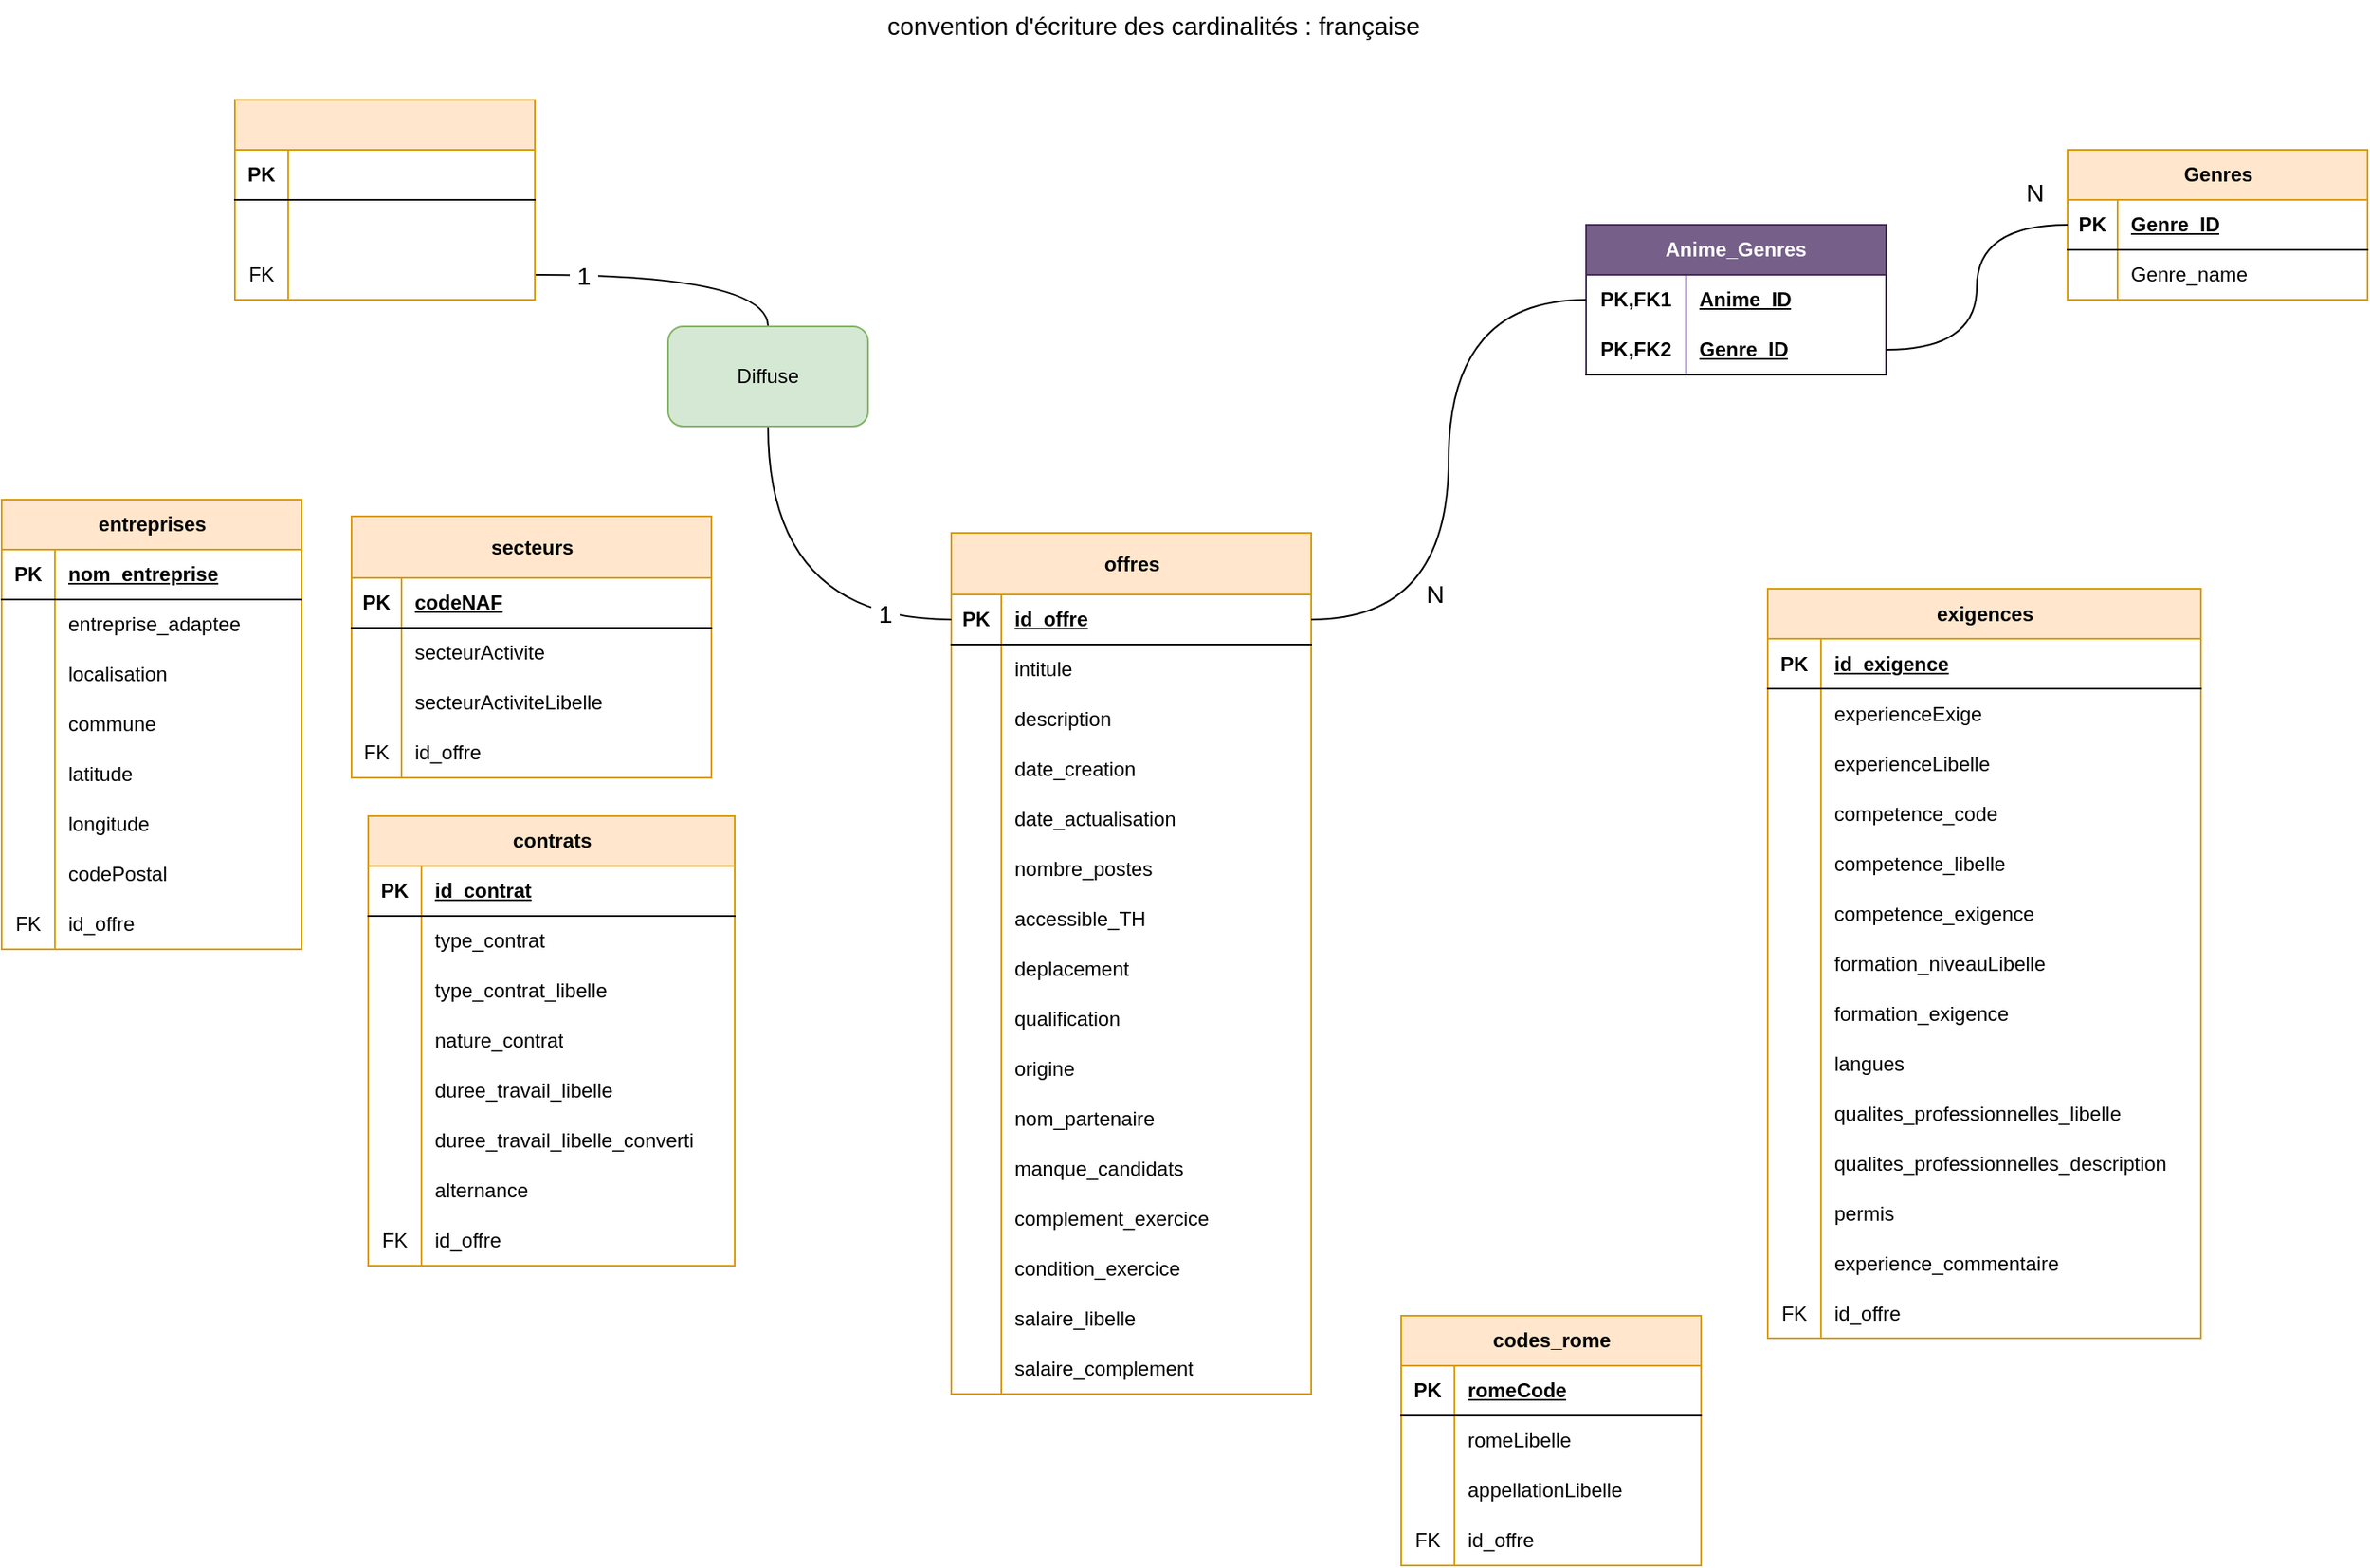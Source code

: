 <mxfile version="26.0.6">
  <diagram name="Page-1" id="PEG4fmZPOcqcN3tmb9fP">
    <mxGraphModel dx="5178" dy="771" grid="1" gridSize="10" guides="1" tooltips="1" connect="1" arrows="1" fold="1" page="1" pageScale="1" pageWidth="3300" pageHeight="4681" math="0" shadow="0">
      <root>
        <mxCell id="0" />
        <mxCell id="1" parent="0" />
        <mxCell id="-QC0LfeOqHy5VNt_hiCN-1" value="offres" style="shape=table;startSize=37;container=1;collapsible=1;childLayout=tableLayout;fixedRows=1;rowLines=0;fontStyle=1;align=center;resizeLast=1;html=1;fillColor=#ffe6cc;strokeColor=#d79b00;rounded=0;swimlaneLine=1;shadow=0;" parent="1" vertex="1">
          <mxGeometry x="-2180" y="560" width="216" height="517" as="geometry" />
        </mxCell>
        <mxCell id="-QC0LfeOqHy5VNt_hiCN-2" value="" style="shape=tableRow;horizontal=0;startSize=0;swimlaneHead=0;swimlaneBody=0;fillColor=none;collapsible=0;dropTarget=0;points=[[0,0.5],[1,0.5]];portConstraint=eastwest;top=0;left=0;right=0;bottom=1;rounded=0;" parent="-QC0LfeOqHy5VNt_hiCN-1" vertex="1">
          <mxGeometry y="37" width="216" height="30" as="geometry" />
        </mxCell>
        <mxCell id="-QC0LfeOqHy5VNt_hiCN-3" value="PK" style="shape=partialRectangle;connectable=0;fillColor=none;top=0;left=0;bottom=0;right=0;fontStyle=1;overflow=hidden;whiteSpace=wrap;html=1;rounded=0;" parent="-QC0LfeOqHy5VNt_hiCN-2" vertex="1">
          <mxGeometry width="30" height="30" as="geometry">
            <mxRectangle width="30" height="30" as="alternateBounds" />
          </mxGeometry>
        </mxCell>
        <mxCell id="-QC0LfeOqHy5VNt_hiCN-4" value="id_offre" style="shape=partialRectangle;connectable=0;fillColor=none;top=0;left=0;bottom=0;right=0;align=left;spacingLeft=6;fontStyle=5;overflow=hidden;whiteSpace=wrap;html=1;rounded=0;" parent="-QC0LfeOqHy5VNt_hiCN-2" vertex="1">
          <mxGeometry x="30" width="186" height="30" as="geometry">
            <mxRectangle width="186" height="30" as="alternateBounds" />
          </mxGeometry>
        </mxCell>
        <mxCell id="-QC0LfeOqHy5VNt_hiCN-5" value="" style="shape=tableRow;horizontal=0;startSize=0;swimlaneHead=0;swimlaneBody=0;fillColor=none;collapsible=0;dropTarget=0;points=[[0,0.5],[1,0.5]];portConstraint=eastwest;top=0;left=0;right=0;bottom=0;rounded=0;" parent="-QC0LfeOqHy5VNt_hiCN-1" vertex="1">
          <mxGeometry y="67" width="216" height="30" as="geometry" />
        </mxCell>
        <mxCell id="-QC0LfeOqHy5VNt_hiCN-6" value="" style="shape=partialRectangle;connectable=0;fillColor=none;top=0;left=0;bottom=0;right=0;editable=1;overflow=hidden;whiteSpace=wrap;html=1;rounded=0;" parent="-QC0LfeOqHy5VNt_hiCN-5" vertex="1">
          <mxGeometry width="30" height="30" as="geometry">
            <mxRectangle width="30" height="30" as="alternateBounds" />
          </mxGeometry>
        </mxCell>
        <mxCell id="-QC0LfeOqHy5VNt_hiCN-7" value="intitule" style="shape=partialRectangle;connectable=0;fillColor=none;top=0;left=0;bottom=0;right=0;align=left;spacingLeft=6;overflow=hidden;whiteSpace=wrap;html=1;rounded=0;" parent="-QC0LfeOqHy5VNt_hiCN-5" vertex="1">
          <mxGeometry x="30" width="186" height="30" as="geometry">
            <mxRectangle width="186" height="30" as="alternateBounds" />
          </mxGeometry>
        </mxCell>
        <mxCell id="-QC0LfeOqHy5VNt_hiCN-8" value="" style="shape=tableRow;horizontal=0;startSize=0;swimlaneHead=0;swimlaneBody=0;fillColor=none;collapsible=0;dropTarget=0;points=[[0,0.5],[1,0.5]];portConstraint=eastwest;top=0;left=0;right=0;bottom=0;rounded=0;" parent="-QC0LfeOqHy5VNt_hiCN-1" vertex="1">
          <mxGeometry y="97" width="216" height="30" as="geometry" />
        </mxCell>
        <mxCell id="-QC0LfeOqHy5VNt_hiCN-9" value="" style="shape=partialRectangle;connectable=0;fillColor=none;top=0;left=0;bottom=0;right=0;editable=1;overflow=hidden;whiteSpace=wrap;html=1;rounded=0;" parent="-QC0LfeOqHy5VNt_hiCN-8" vertex="1">
          <mxGeometry width="30" height="30" as="geometry">
            <mxRectangle width="30" height="30" as="alternateBounds" />
          </mxGeometry>
        </mxCell>
        <mxCell id="-QC0LfeOqHy5VNt_hiCN-10" value="description" style="shape=partialRectangle;connectable=0;fillColor=none;top=0;left=0;bottom=0;right=0;align=left;spacingLeft=6;overflow=hidden;whiteSpace=wrap;html=1;rounded=0;" parent="-QC0LfeOqHy5VNt_hiCN-8" vertex="1">
          <mxGeometry x="30" width="186" height="30" as="geometry">
            <mxRectangle width="186" height="30" as="alternateBounds" />
          </mxGeometry>
        </mxCell>
        <mxCell id="C7LOxqXwbHzqQDy3l2-N-214" value="" style="shape=tableRow;horizontal=0;startSize=0;swimlaneHead=0;swimlaneBody=0;fillColor=none;collapsible=0;dropTarget=0;points=[[0,0.5],[1,0.5]];portConstraint=eastwest;top=0;left=0;right=0;bottom=0;rounded=0;" vertex="1" parent="-QC0LfeOqHy5VNt_hiCN-1">
          <mxGeometry y="127" width="216" height="30" as="geometry" />
        </mxCell>
        <mxCell id="C7LOxqXwbHzqQDy3l2-N-215" value="" style="shape=partialRectangle;connectable=0;fillColor=none;top=0;left=0;bottom=0;right=0;editable=1;overflow=hidden;whiteSpace=wrap;html=1;rounded=0;" vertex="1" parent="C7LOxqXwbHzqQDy3l2-N-214">
          <mxGeometry width="30" height="30" as="geometry">
            <mxRectangle width="30" height="30" as="alternateBounds" />
          </mxGeometry>
        </mxCell>
        <mxCell id="C7LOxqXwbHzqQDy3l2-N-216" value="date_creation" style="shape=partialRectangle;connectable=0;fillColor=none;top=0;left=0;bottom=0;right=0;align=left;spacingLeft=6;overflow=hidden;whiteSpace=wrap;html=1;rounded=0;" vertex="1" parent="C7LOxqXwbHzqQDy3l2-N-214">
          <mxGeometry x="30" width="186" height="30" as="geometry">
            <mxRectangle width="186" height="30" as="alternateBounds" />
          </mxGeometry>
        </mxCell>
        <mxCell id="C7LOxqXwbHzqQDy3l2-N-217" value="" style="shape=tableRow;horizontal=0;startSize=0;swimlaneHead=0;swimlaneBody=0;fillColor=none;collapsible=0;dropTarget=0;points=[[0,0.5],[1,0.5]];portConstraint=eastwest;top=0;left=0;right=0;bottom=0;rounded=0;" vertex="1" parent="-QC0LfeOqHy5VNt_hiCN-1">
          <mxGeometry y="157" width="216" height="30" as="geometry" />
        </mxCell>
        <mxCell id="C7LOxqXwbHzqQDy3l2-N-218" value="" style="shape=partialRectangle;connectable=0;fillColor=none;top=0;left=0;bottom=0;right=0;editable=1;overflow=hidden;whiteSpace=wrap;html=1;rounded=0;" vertex="1" parent="C7LOxqXwbHzqQDy3l2-N-217">
          <mxGeometry width="30" height="30" as="geometry">
            <mxRectangle width="30" height="30" as="alternateBounds" />
          </mxGeometry>
        </mxCell>
        <mxCell id="C7LOxqXwbHzqQDy3l2-N-219" value="date_actualisation" style="shape=partialRectangle;connectable=0;fillColor=none;top=0;left=0;bottom=0;right=0;align=left;spacingLeft=6;overflow=hidden;whiteSpace=wrap;html=1;rounded=0;" vertex="1" parent="C7LOxqXwbHzqQDy3l2-N-217">
          <mxGeometry x="30" width="186" height="30" as="geometry">
            <mxRectangle width="186" height="30" as="alternateBounds" />
          </mxGeometry>
        </mxCell>
        <mxCell id="-QC0LfeOqHy5VNt_hiCN-11" value="" style="shape=tableRow;horizontal=0;startSize=0;swimlaneHead=0;swimlaneBody=0;fillColor=none;collapsible=0;dropTarget=0;points=[[0,0.5],[1,0.5]];portConstraint=eastwest;top=0;left=0;right=0;bottom=0;rounded=0;" parent="-QC0LfeOqHy5VNt_hiCN-1" vertex="1">
          <mxGeometry y="187" width="216" height="30" as="geometry" />
        </mxCell>
        <mxCell id="-QC0LfeOqHy5VNt_hiCN-12" value="" style="shape=partialRectangle;connectable=0;fillColor=none;top=0;left=0;bottom=0;right=0;editable=1;overflow=hidden;whiteSpace=wrap;html=1;rounded=0;" parent="-QC0LfeOqHy5VNt_hiCN-11" vertex="1">
          <mxGeometry width="30" height="30" as="geometry">
            <mxRectangle width="30" height="30" as="alternateBounds" />
          </mxGeometry>
        </mxCell>
        <mxCell id="-QC0LfeOqHy5VNt_hiCN-13" value="nombre_postes" style="shape=partialRectangle;connectable=0;fillColor=none;top=0;left=0;bottom=0;right=0;align=left;spacingLeft=6;overflow=hidden;whiteSpace=wrap;html=1;rounded=0;" parent="-QC0LfeOqHy5VNt_hiCN-11" vertex="1">
          <mxGeometry x="30" width="186" height="30" as="geometry">
            <mxRectangle width="186" height="30" as="alternateBounds" />
          </mxGeometry>
        </mxCell>
        <mxCell id="-QC0LfeOqHy5VNt_hiCN-14" value="" style="shape=tableRow;horizontal=0;startSize=0;swimlaneHead=0;swimlaneBody=0;fillColor=none;collapsible=0;dropTarget=0;points=[[0,0.5],[1,0.5]];portConstraint=eastwest;top=0;left=0;right=0;bottom=0;rounded=0;" parent="-QC0LfeOqHy5VNt_hiCN-1" vertex="1">
          <mxGeometry y="217" width="216" height="30" as="geometry" />
        </mxCell>
        <mxCell id="-QC0LfeOqHy5VNt_hiCN-15" value="" style="shape=partialRectangle;connectable=0;fillColor=none;top=0;left=0;bottom=0;right=0;editable=1;overflow=hidden;whiteSpace=wrap;html=1;rounded=0;" parent="-QC0LfeOqHy5VNt_hiCN-14" vertex="1">
          <mxGeometry width="30" height="30" as="geometry">
            <mxRectangle width="30" height="30" as="alternateBounds" />
          </mxGeometry>
        </mxCell>
        <mxCell id="-QC0LfeOqHy5VNt_hiCN-16" value="accessible_TH" style="shape=partialRectangle;connectable=0;fillColor=none;top=0;left=0;bottom=0;right=0;align=left;spacingLeft=6;overflow=hidden;whiteSpace=wrap;html=1;rounded=0;" parent="-QC0LfeOqHy5VNt_hiCN-14" vertex="1">
          <mxGeometry x="30" width="186" height="30" as="geometry">
            <mxRectangle width="186" height="30" as="alternateBounds" />
          </mxGeometry>
        </mxCell>
        <mxCell id="-QC0LfeOqHy5VNt_hiCN-20" value="" style="shape=tableRow;horizontal=0;startSize=0;swimlaneHead=0;swimlaneBody=0;fillColor=none;collapsible=0;dropTarget=0;points=[[0,0.5],[1,0.5]];portConstraint=eastwest;top=0;left=0;right=0;bottom=0;rounded=0;" parent="-QC0LfeOqHy5VNt_hiCN-1" vertex="1">
          <mxGeometry y="247" width="216" height="30" as="geometry" />
        </mxCell>
        <mxCell id="-QC0LfeOqHy5VNt_hiCN-21" value="" style="shape=partialRectangle;connectable=0;fillColor=none;top=0;left=0;bottom=0;right=0;editable=1;overflow=hidden;whiteSpace=wrap;html=1;rounded=0;" parent="-QC0LfeOqHy5VNt_hiCN-20" vertex="1">
          <mxGeometry width="30" height="30" as="geometry">
            <mxRectangle width="30" height="30" as="alternateBounds" />
          </mxGeometry>
        </mxCell>
        <mxCell id="-QC0LfeOqHy5VNt_hiCN-22" value="deplacement" style="shape=partialRectangle;connectable=0;fillColor=none;top=0;left=0;bottom=0;right=0;align=left;spacingLeft=6;overflow=hidden;whiteSpace=wrap;html=1;rounded=0;" parent="-QC0LfeOqHy5VNt_hiCN-20" vertex="1">
          <mxGeometry x="30" width="186" height="30" as="geometry">
            <mxRectangle width="186" height="30" as="alternateBounds" />
          </mxGeometry>
        </mxCell>
        <mxCell id="-QC0LfeOqHy5VNt_hiCN-23" value="" style="shape=tableRow;horizontal=0;startSize=0;swimlaneHead=0;swimlaneBody=0;fillColor=none;collapsible=0;dropTarget=0;points=[[0,0.5],[1,0.5]];portConstraint=eastwest;top=0;left=0;right=0;bottom=0;rounded=0;" parent="-QC0LfeOqHy5VNt_hiCN-1" vertex="1">
          <mxGeometry y="277" width="216" height="30" as="geometry" />
        </mxCell>
        <mxCell id="-QC0LfeOqHy5VNt_hiCN-24" value="" style="shape=partialRectangle;connectable=0;fillColor=none;top=0;left=0;bottom=0;right=0;editable=1;overflow=hidden;whiteSpace=wrap;html=1;rounded=0;" parent="-QC0LfeOqHy5VNt_hiCN-23" vertex="1">
          <mxGeometry width="30" height="30" as="geometry">
            <mxRectangle width="30" height="30" as="alternateBounds" />
          </mxGeometry>
        </mxCell>
        <mxCell id="-QC0LfeOqHy5VNt_hiCN-25" value="qualification" style="shape=partialRectangle;connectable=0;fillColor=none;top=0;left=0;bottom=0;right=0;align=left;spacingLeft=6;overflow=hidden;whiteSpace=wrap;html=1;rounded=0;" parent="-QC0LfeOqHy5VNt_hiCN-23" vertex="1">
          <mxGeometry x="30" width="186" height="30" as="geometry">
            <mxRectangle width="186" height="30" as="alternateBounds" />
          </mxGeometry>
        </mxCell>
        <mxCell id="-QC0LfeOqHy5VNt_hiCN-26" value="" style="shape=tableRow;horizontal=0;startSize=0;swimlaneHead=0;swimlaneBody=0;fillColor=none;collapsible=0;dropTarget=0;points=[[0,0.5],[1,0.5]];portConstraint=eastwest;top=0;left=0;right=0;bottom=0;rounded=0;" parent="-QC0LfeOqHy5VNt_hiCN-1" vertex="1">
          <mxGeometry y="307" width="216" height="30" as="geometry" />
        </mxCell>
        <mxCell id="-QC0LfeOqHy5VNt_hiCN-27" value="" style="shape=partialRectangle;connectable=0;fillColor=none;top=0;left=0;bottom=0;right=0;editable=1;overflow=hidden;whiteSpace=wrap;html=1;rounded=0;" parent="-QC0LfeOqHy5VNt_hiCN-26" vertex="1">
          <mxGeometry width="30" height="30" as="geometry">
            <mxRectangle width="30" height="30" as="alternateBounds" />
          </mxGeometry>
        </mxCell>
        <mxCell id="-QC0LfeOqHy5VNt_hiCN-28" value="origine" style="shape=partialRectangle;connectable=0;fillColor=none;top=0;left=0;bottom=0;right=0;align=left;spacingLeft=6;overflow=hidden;whiteSpace=wrap;html=1;rounded=0;" parent="-QC0LfeOqHy5VNt_hiCN-26" vertex="1">
          <mxGeometry x="30" width="186" height="30" as="geometry">
            <mxRectangle width="186" height="30" as="alternateBounds" />
          </mxGeometry>
        </mxCell>
        <mxCell id="-QC0LfeOqHy5VNt_hiCN-29" value="" style="shape=tableRow;horizontal=0;startSize=0;swimlaneHead=0;swimlaneBody=0;fillColor=none;collapsible=0;dropTarget=0;points=[[0,0.5],[1,0.5]];portConstraint=eastwest;top=0;left=0;right=0;bottom=0;rounded=0;" parent="-QC0LfeOqHy5VNt_hiCN-1" vertex="1">
          <mxGeometry y="337" width="216" height="30" as="geometry" />
        </mxCell>
        <mxCell id="-QC0LfeOqHy5VNt_hiCN-30" value="" style="shape=partialRectangle;connectable=0;fillColor=none;top=0;left=0;bottom=0;right=0;editable=1;overflow=hidden;whiteSpace=wrap;html=1;rounded=0;" parent="-QC0LfeOqHy5VNt_hiCN-29" vertex="1">
          <mxGeometry width="30" height="30" as="geometry">
            <mxRectangle width="30" height="30" as="alternateBounds" />
          </mxGeometry>
        </mxCell>
        <mxCell id="-QC0LfeOqHy5VNt_hiCN-31" value="nom_partenaire" style="shape=partialRectangle;connectable=0;fillColor=none;top=0;left=0;bottom=0;right=0;align=left;spacingLeft=6;overflow=hidden;whiteSpace=wrap;html=1;rounded=0;" parent="-QC0LfeOqHy5VNt_hiCN-29" vertex="1">
          <mxGeometry x="30" width="186" height="30" as="geometry">
            <mxRectangle width="186" height="30" as="alternateBounds" />
          </mxGeometry>
        </mxCell>
        <mxCell id="-QC0LfeOqHy5VNt_hiCN-32" value="" style="shape=tableRow;horizontal=0;startSize=0;swimlaneHead=0;swimlaneBody=0;fillColor=none;collapsible=0;dropTarget=0;points=[[0,0.5],[1,0.5]];portConstraint=eastwest;top=0;left=0;right=0;bottom=0;rounded=0;" parent="-QC0LfeOqHy5VNt_hiCN-1" vertex="1">
          <mxGeometry y="367" width="216" height="30" as="geometry" />
        </mxCell>
        <mxCell id="-QC0LfeOqHy5VNt_hiCN-33" value="" style="shape=partialRectangle;connectable=0;fillColor=none;top=0;left=0;bottom=0;right=0;editable=1;overflow=hidden;whiteSpace=wrap;html=1;rounded=0;" parent="-QC0LfeOqHy5VNt_hiCN-32" vertex="1">
          <mxGeometry width="30" height="30" as="geometry">
            <mxRectangle width="30" height="30" as="alternateBounds" />
          </mxGeometry>
        </mxCell>
        <mxCell id="-QC0LfeOqHy5VNt_hiCN-34" value="manque_candidats" style="shape=partialRectangle;connectable=0;fillColor=none;top=0;left=0;bottom=0;right=0;align=left;spacingLeft=6;overflow=hidden;whiteSpace=wrap;html=1;rounded=0;" parent="-QC0LfeOqHy5VNt_hiCN-32" vertex="1">
          <mxGeometry x="30" width="186" height="30" as="geometry">
            <mxRectangle width="186" height="30" as="alternateBounds" />
          </mxGeometry>
        </mxCell>
        <mxCell id="C7LOxqXwbHzqQDy3l2-N-196" value="" style="shape=tableRow;horizontal=0;startSize=0;swimlaneHead=0;swimlaneBody=0;fillColor=none;collapsible=0;dropTarget=0;points=[[0,0.5],[1,0.5]];portConstraint=eastwest;top=0;left=0;right=0;bottom=0;rounded=0;" vertex="1" parent="-QC0LfeOqHy5VNt_hiCN-1">
          <mxGeometry y="397" width="216" height="30" as="geometry" />
        </mxCell>
        <mxCell id="C7LOxqXwbHzqQDy3l2-N-197" value="" style="shape=partialRectangle;connectable=0;fillColor=none;top=0;left=0;bottom=0;right=0;editable=1;overflow=hidden;whiteSpace=wrap;html=1;rounded=0;" vertex="1" parent="C7LOxqXwbHzqQDy3l2-N-196">
          <mxGeometry width="30" height="30" as="geometry">
            <mxRectangle width="30" height="30" as="alternateBounds" />
          </mxGeometry>
        </mxCell>
        <mxCell id="C7LOxqXwbHzqQDy3l2-N-198" value="complement_exercice" style="shape=partialRectangle;connectable=0;fillColor=none;top=0;left=0;bottom=0;right=0;align=left;spacingLeft=6;overflow=hidden;whiteSpace=wrap;html=1;rounded=0;" vertex="1" parent="C7LOxqXwbHzqQDy3l2-N-196">
          <mxGeometry x="30" width="186" height="30" as="geometry">
            <mxRectangle width="186" height="30" as="alternateBounds" />
          </mxGeometry>
        </mxCell>
        <mxCell id="C7LOxqXwbHzqQDy3l2-N-199" value="" style="shape=tableRow;horizontal=0;startSize=0;swimlaneHead=0;swimlaneBody=0;fillColor=none;collapsible=0;dropTarget=0;points=[[0,0.5],[1,0.5]];portConstraint=eastwest;top=0;left=0;right=0;bottom=0;rounded=0;" vertex="1" parent="-QC0LfeOqHy5VNt_hiCN-1">
          <mxGeometry y="427" width="216" height="30" as="geometry" />
        </mxCell>
        <mxCell id="C7LOxqXwbHzqQDy3l2-N-200" value="" style="shape=partialRectangle;connectable=0;fillColor=none;top=0;left=0;bottom=0;right=0;editable=1;overflow=hidden;whiteSpace=wrap;html=1;rounded=0;" vertex="1" parent="C7LOxqXwbHzqQDy3l2-N-199">
          <mxGeometry width="30" height="30" as="geometry">
            <mxRectangle width="30" height="30" as="alternateBounds" />
          </mxGeometry>
        </mxCell>
        <mxCell id="C7LOxqXwbHzqQDy3l2-N-201" value="condition_exercice" style="shape=partialRectangle;connectable=0;fillColor=none;top=0;left=0;bottom=0;right=0;align=left;spacingLeft=6;overflow=hidden;whiteSpace=wrap;html=1;rounded=0;" vertex="1" parent="C7LOxqXwbHzqQDy3l2-N-199">
          <mxGeometry x="30" width="186" height="30" as="geometry">
            <mxRectangle width="186" height="30" as="alternateBounds" />
          </mxGeometry>
        </mxCell>
        <mxCell id="C7LOxqXwbHzqQDy3l2-N-220" value="" style="shape=tableRow;horizontal=0;startSize=0;swimlaneHead=0;swimlaneBody=0;fillColor=none;collapsible=0;dropTarget=0;points=[[0,0.5],[1,0.5]];portConstraint=eastwest;top=0;left=0;right=0;bottom=0;rounded=0;" vertex="1" parent="-QC0LfeOqHy5VNt_hiCN-1">
          <mxGeometry y="457" width="216" height="30" as="geometry" />
        </mxCell>
        <mxCell id="C7LOxqXwbHzqQDy3l2-N-221" value="" style="shape=partialRectangle;connectable=0;fillColor=none;top=0;left=0;bottom=0;right=0;editable=1;overflow=hidden;whiteSpace=wrap;html=1;rounded=0;" vertex="1" parent="C7LOxqXwbHzqQDy3l2-N-220">
          <mxGeometry width="30" height="30" as="geometry">
            <mxRectangle width="30" height="30" as="alternateBounds" />
          </mxGeometry>
        </mxCell>
        <mxCell id="C7LOxqXwbHzqQDy3l2-N-222" value="salaire_libelle" style="shape=partialRectangle;connectable=0;fillColor=none;top=0;left=0;bottom=0;right=0;align=left;spacingLeft=6;overflow=hidden;whiteSpace=wrap;html=1;rounded=0;" vertex="1" parent="C7LOxqXwbHzqQDy3l2-N-220">
          <mxGeometry x="30" width="186" height="30" as="geometry">
            <mxRectangle width="186" height="30" as="alternateBounds" />
          </mxGeometry>
        </mxCell>
        <mxCell id="C7LOxqXwbHzqQDy3l2-N-223" value="" style="shape=tableRow;horizontal=0;startSize=0;swimlaneHead=0;swimlaneBody=0;fillColor=none;collapsible=0;dropTarget=0;points=[[0,0.5],[1,0.5]];portConstraint=eastwest;top=0;left=0;right=0;bottom=0;rounded=0;" vertex="1" parent="-QC0LfeOqHy5VNt_hiCN-1">
          <mxGeometry y="487" width="216" height="30" as="geometry" />
        </mxCell>
        <mxCell id="C7LOxqXwbHzqQDy3l2-N-224" value="" style="shape=partialRectangle;connectable=0;fillColor=none;top=0;left=0;bottom=0;right=0;editable=1;overflow=hidden;whiteSpace=wrap;html=1;rounded=0;" vertex="1" parent="C7LOxqXwbHzqQDy3l2-N-223">
          <mxGeometry width="30" height="30" as="geometry">
            <mxRectangle width="30" height="30" as="alternateBounds" />
          </mxGeometry>
        </mxCell>
        <mxCell id="C7LOxqXwbHzqQDy3l2-N-225" value="salaire_complement" style="shape=partialRectangle;connectable=0;fillColor=none;top=0;left=0;bottom=0;right=0;align=left;spacingLeft=6;overflow=hidden;whiteSpace=wrap;html=1;rounded=0;" vertex="1" parent="C7LOxqXwbHzqQDy3l2-N-223">
          <mxGeometry x="30" width="186" height="30" as="geometry">
            <mxRectangle width="186" height="30" as="alternateBounds" />
          </mxGeometry>
        </mxCell>
        <mxCell id="-QC0LfeOqHy5VNt_hiCN-35" value="Anime_Genres" style="shape=table;startSize=30;container=1;collapsible=1;childLayout=tableLayout;fixedRows=1;rowLines=0;fontStyle=1;align=center;resizeLast=1;html=1;whiteSpace=wrap;fillColor=#76608a;strokeColor=#432D57;fontColor=#ffffff;" parent="1" vertex="1">
          <mxGeometry x="-1799" y="375" width="180" height="90" as="geometry" />
        </mxCell>
        <mxCell id="-QC0LfeOqHy5VNt_hiCN-36" value="" style="shape=tableRow;horizontal=0;startSize=0;swimlaneHead=0;swimlaneBody=0;fillColor=none;collapsible=0;dropTarget=0;points=[[0,0.5],[1,0.5]];portConstraint=eastwest;top=0;left=0;right=0;bottom=0;html=1;" parent="-QC0LfeOqHy5VNt_hiCN-35" vertex="1">
          <mxGeometry y="30" width="180" height="30" as="geometry" />
        </mxCell>
        <mxCell id="-QC0LfeOqHy5VNt_hiCN-37" value="PK,FK1" style="shape=partialRectangle;connectable=0;fillColor=none;top=0;left=0;bottom=0;right=0;fontStyle=1;overflow=hidden;html=1;whiteSpace=wrap;" parent="-QC0LfeOqHy5VNt_hiCN-36" vertex="1">
          <mxGeometry width="60" height="30" as="geometry">
            <mxRectangle width="60" height="30" as="alternateBounds" />
          </mxGeometry>
        </mxCell>
        <mxCell id="-QC0LfeOqHy5VNt_hiCN-38" value="Anime_ID" style="shape=partialRectangle;connectable=0;fillColor=none;top=0;left=0;bottom=0;right=0;align=left;spacingLeft=6;fontStyle=5;overflow=hidden;html=1;whiteSpace=wrap;" parent="-QC0LfeOqHy5VNt_hiCN-36" vertex="1">
          <mxGeometry x="60" width="120" height="30" as="geometry">
            <mxRectangle width="120" height="30" as="alternateBounds" />
          </mxGeometry>
        </mxCell>
        <mxCell id="-QC0LfeOqHy5VNt_hiCN-39" value="" style="shape=tableRow;horizontal=0;startSize=0;swimlaneHead=0;swimlaneBody=0;fillColor=none;collapsible=0;dropTarget=0;points=[[0,0.5],[1,0.5]];portConstraint=eastwest;top=0;left=0;right=0;bottom=1;html=1;" parent="-QC0LfeOqHy5VNt_hiCN-35" vertex="1">
          <mxGeometry y="60" width="180" height="30" as="geometry" />
        </mxCell>
        <mxCell id="-QC0LfeOqHy5VNt_hiCN-40" value="PK,FK2" style="shape=partialRectangle;connectable=0;fillColor=none;top=0;left=0;bottom=0;right=0;fontStyle=1;overflow=hidden;html=1;whiteSpace=wrap;" parent="-QC0LfeOqHy5VNt_hiCN-39" vertex="1">
          <mxGeometry width="60" height="30" as="geometry">
            <mxRectangle width="60" height="30" as="alternateBounds" />
          </mxGeometry>
        </mxCell>
        <mxCell id="-QC0LfeOqHy5VNt_hiCN-41" value="Genre_ID" style="shape=partialRectangle;connectable=0;fillColor=none;top=0;left=0;bottom=0;right=0;align=left;spacingLeft=6;fontStyle=5;overflow=hidden;html=1;whiteSpace=wrap;" parent="-QC0LfeOqHy5VNt_hiCN-39" vertex="1">
          <mxGeometry x="60" width="120" height="30" as="geometry">
            <mxRectangle width="120" height="30" as="alternateBounds" />
          </mxGeometry>
        </mxCell>
        <mxCell id="-QC0LfeOqHy5VNt_hiCN-42" value="Genres" style="shape=table;startSize=30;container=1;collapsible=1;childLayout=tableLayout;fixedRows=1;rowLines=0;fontStyle=1;align=center;resizeLast=1;html=1;fillColor=#ffe6cc;strokeColor=#d79b00;" parent="1" vertex="1">
          <mxGeometry x="-1510" y="330" width="180" height="90" as="geometry" />
        </mxCell>
        <mxCell id="-QC0LfeOqHy5VNt_hiCN-43" value="" style="shape=tableRow;horizontal=0;startSize=0;swimlaneHead=0;swimlaneBody=0;fillColor=none;collapsible=0;dropTarget=0;points=[[0,0.5],[1,0.5]];portConstraint=eastwest;top=0;left=0;right=0;bottom=1;" parent="-QC0LfeOqHy5VNt_hiCN-42" vertex="1">
          <mxGeometry y="30" width="180" height="30" as="geometry" />
        </mxCell>
        <mxCell id="-QC0LfeOqHy5VNt_hiCN-44" value="PK" style="shape=partialRectangle;connectable=0;fillColor=none;top=0;left=0;bottom=0;right=0;fontStyle=1;overflow=hidden;whiteSpace=wrap;html=1;" parent="-QC0LfeOqHy5VNt_hiCN-43" vertex="1">
          <mxGeometry width="30" height="30" as="geometry">
            <mxRectangle width="30" height="30" as="alternateBounds" />
          </mxGeometry>
        </mxCell>
        <mxCell id="-QC0LfeOqHy5VNt_hiCN-45" value="Genre_ID" style="shape=partialRectangle;connectable=0;fillColor=none;top=0;left=0;bottom=0;right=0;align=left;spacingLeft=6;fontStyle=5;overflow=hidden;whiteSpace=wrap;html=1;" parent="-QC0LfeOqHy5VNt_hiCN-43" vertex="1">
          <mxGeometry x="30" width="150" height="30" as="geometry">
            <mxRectangle width="150" height="30" as="alternateBounds" />
          </mxGeometry>
        </mxCell>
        <mxCell id="-QC0LfeOqHy5VNt_hiCN-46" value="" style="shape=tableRow;horizontal=0;startSize=0;swimlaneHead=0;swimlaneBody=0;fillColor=none;collapsible=0;dropTarget=0;points=[[0,0.5],[1,0.5]];portConstraint=eastwest;top=0;left=0;right=0;bottom=0;" parent="-QC0LfeOqHy5VNt_hiCN-42" vertex="1">
          <mxGeometry y="60" width="180" height="30" as="geometry" />
        </mxCell>
        <mxCell id="-QC0LfeOqHy5VNt_hiCN-47" value="" style="shape=partialRectangle;connectable=0;fillColor=none;top=0;left=0;bottom=0;right=0;editable=1;overflow=hidden;whiteSpace=wrap;html=1;" parent="-QC0LfeOqHy5VNt_hiCN-46" vertex="1">
          <mxGeometry width="30" height="30" as="geometry">
            <mxRectangle width="30" height="30" as="alternateBounds" />
          </mxGeometry>
        </mxCell>
        <mxCell id="-QC0LfeOqHy5VNt_hiCN-48" value="Genre_name" style="shape=partialRectangle;connectable=0;fillColor=none;top=0;left=0;bottom=0;right=0;align=left;spacingLeft=6;overflow=hidden;whiteSpace=wrap;html=1;" parent="-QC0LfeOqHy5VNt_hiCN-46" vertex="1">
          <mxGeometry x="30" width="150" height="30" as="geometry">
            <mxRectangle width="150" height="30" as="alternateBounds" />
          </mxGeometry>
        </mxCell>
        <mxCell id="-QC0LfeOqHy5VNt_hiCN-63" style="edgeStyle=orthogonalEdgeStyle;rounded=0;orthogonalLoop=1;jettySize=auto;html=1;endArrow=none;endFill=0;exitX=1;exitY=0.5;exitDx=0;exitDy=0;curved=1;" parent="1" source="-QC0LfeOqHy5VNt_hiCN-75" target="-QC0LfeOqHy5VNt_hiCN-80" edge="1">
          <mxGeometry relative="1" as="geometry" />
        </mxCell>
        <mxCell id="-QC0LfeOqHy5VNt_hiCN-64" value="&amp;nbsp;1&amp;nbsp;" style="edgeLabel;html=1;align=center;verticalAlign=middle;resizable=0;points=[];fontSize=15;" parent="-QC0LfeOqHy5VNt_hiCN-63" vertex="1" connectable="0">
          <mxGeometry x="-0.642" y="-1" relative="1" as="geometry">
            <mxPoint x="-2" y="-1" as="offset" />
          </mxGeometry>
        </mxCell>
        <mxCell id="-QC0LfeOqHy5VNt_hiCN-65" value="" style="shape=table;startSize=30;container=1;collapsible=1;childLayout=tableLayout;fixedRows=1;rowLines=0;fontStyle=1;align=center;resizeLast=1;html=1;fillColor=#ffe6cc;strokeColor=#d79b00;rounded=0;" parent="1" vertex="1">
          <mxGeometry x="-2610" y="300" width="180" height="120" as="geometry" />
        </mxCell>
        <mxCell id="-QC0LfeOqHy5VNt_hiCN-66" value="" style="shape=tableRow;horizontal=0;startSize=0;swimlaneHead=0;swimlaneBody=0;fillColor=none;collapsible=0;dropTarget=0;points=[[0,0.5],[1,0.5]];portConstraint=eastwest;top=0;left=0;right=0;bottom=1;rounded=0;" parent="-QC0LfeOqHy5VNt_hiCN-65" vertex="1">
          <mxGeometry y="30" width="180" height="30" as="geometry" />
        </mxCell>
        <mxCell id="-QC0LfeOqHy5VNt_hiCN-67" value="PK" style="shape=partialRectangle;connectable=0;fillColor=none;top=0;left=0;bottom=0;right=0;fontStyle=1;overflow=hidden;whiteSpace=wrap;html=1;rounded=0;" parent="-QC0LfeOqHy5VNt_hiCN-66" vertex="1">
          <mxGeometry width="31.95" height="30" as="geometry">
            <mxRectangle width="31.95" height="30" as="alternateBounds" />
          </mxGeometry>
        </mxCell>
        <mxCell id="-QC0LfeOqHy5VNt_hiCN-68" value="" style="shape=partialRectangle;connectable=0;fillColor=none;top=0;left=0;bottom=0;right=0;align=left;spacingLeft=6;fontStyle=5;overflow=hidden;whiteSpace=wrap;html=1;rounded=0;" parent="-QC0LfeOqHy5VNt_hiCN-66" vertex="1">
          <mxGeometry x="31.95" width="148.05" height="30" as="geometry">
            <mxRectangle width="148.05" height="30" as="alternateBounds" />
          </mxGeometry>
        </mxCell>
        <mxCell id="-QC0LfeOqHy5VNt_hiCN-72" value="" style="shape=tableRow;horizontal=0;startSize=0;swimlaneHead=0;swimlaneBody=0;fillColor=none;collapsible=0;dropTarget=0;points=[[0,0.5],[1,0.5]];portConstraint=eastwest;top=0;left=0;right=0;bottom=0;rounded=0;" parent="-QC0LfeOqHy5VNt_hiCN-65" vertex="1">
          <mxGeometry y="60" width="180" height="30" as="geometry" />
        </mxCell>
        <mxCell id="-QC0LfeOqHy5VNt_hiCN-73" value="" style="shape=partialRectangle;connectable=0;fillColor=none;top=0;left=0;bottom=0;right=0;editable=1;overflow=hidden;whiteSpace=wrap;html=1;rounded=0;" parent="-QC0LfeOqHy5VNt_hiCN-72" vertex="1">
          <mxGeometry width="31.95" height="30" as="geometry">
            <mxRectangle width="31.95" height="30" as="alternateBounds" />
          </mxGeometry>
        </mxCell>
        <mxCell id="-QC0LfeOqHy5VNt_hiCN-74" value="" style="shape=partialRectangle;connectable=0;fillColor=none;top=0;left=0;bottom=0;right=0;align=left;spacingLeft=6;overflow=hidden;whiteSpace=wrap;html=1;rounded=0;" parent="-QC0LfeOqHy5VNt_hiCN-72" vertex="1">
          <mxGeometry x="31.95" width="148.05" height="30" as="geometry">
            <mxRectangle width="148.05" height="30" as="alternateBounds" />
          </mxGeometry>
        </mxCell>
        <mxCell id="-QC0LfeOqHy5VNt_hiCN-75" value="" style="shape=tableRow;horizontal=0;startSize=0;swimlaneHead=0;swimlaneBody=0;fillColor=none;collapsible=0;dropTarget=0;points=[[0,0.5],[1,0.5]];portConstraint=eastwest;top=0;left=0;right=0;bottom=0;rounded=0;" parent="-QC0LfeOqHy5VNt_hiCN-65" vertex="1">
          <mxGeometry y="90" width="180" height="30" as="geometry" />
        </mxCell>
        <mxCell id="-QC0LfeOqHy5VNt_hiCN-76" value="FK" style="shape=partialRectangle;connectable=0;fillColor=none;top=0;left=0;bottom=0;right=0;editable=1;overflow=hidden;whiteSpace=wrap;html=1;rounded=0;" parent="-QC0LfeOqHy5VNt_hiCN-75" vertex="1">
          <mxGeometry width="31.95" height="30" as="geometry">
            <mxRectangle width="31.95" height="30" as="alternateBounds" />
          </mxGeometry>
        </mxCell>
        <mxCell id="-QC0LfeOqHy5VNt_hiCN-77" value="" style="shape=partialRectangle;connectable=0;fillColor=none;top=0;left=0;bottom=0;right=0;align=left;spacingLeft=6;overflow=hidden;whiteSpace=wrap;html=1;rounded=0;" parent="-QC0LfeOqHy5VNt_hiCN-75" vertex="1">
          <mxGeometry x="31.95" width="148.05" height="30" as="geometry">
            <mxRectangle width="148.05" height="30" as="alternateBounds" />
          </mxGeometry>
        </mxCell>
        <mxCell id="-QC0LfeOqHy5VNt_hiCN-78" style="edgeStyle=orthogonalEdgeStyle;rounded=0;orthogonalLoop=1;jettySize=auto;html=1;endArrow=none;endFill=0;strokeColor=default;curved=1;" parent="1" source="-QC0LfeOqHy5VNt_hiCN-80" target="-QC0LfeOqHy5VNt_hiCN-2" edge="1">
          <mxGeometry relative="1" as="geometry" />
        </mxCell>
        <mxCell id="-QC0LfeOqHy5VNt_hiCN-79" value="&amp;nbsp;1&amp;nbsp;" style="edgeLabel;html=1;align=center;verticalAlign=middle;resizable=0;points=[];fontSize=15;" parent="-QC0LfeOqHy5VNt_hiCN-78" vertex="1" connectable="0">
          <mxGeometry x="0.699" y="3" relative="1" as="geometry">
            <mxPoint x="-6" y="-1" as="offset" />
          </mxGeometry>
        </mxCell>
        <mxCell id="-QC0LfeOqHy5VNt_hiCN-80" value="Diffuse" style="rounded=1;whiteSpace=wrap;html=1;fillColor=#d5e8d4;strokeColor=#82b366;" parent="1" vertex="1">
          <mxGeometry x="-2350" y="436" width="120" height="60" as="geometry" />
        </mxCell>
        <mxCell id="-QC0LfeOqHy5VNt_hiCN-82" style="edgeStyle=orthogonalEdgeStyle;rounded=0;orthogonalLoop=1;jettySize=auto;html=1;endArrow=none;endFill=0;curved=1;" parent="1" source="-QC0LfeOqHy5VNt_hiCN-39" target="-QC0LfeOqHy5VNt_hiCN-43" edge="1">
          <mxGeometry relative="1" as="geometry" />
        </mxCell>
        <mxCell id="-QC0LfeOqHy5VNt_hiCN-98" style="edgeStyle=orthogonalEdgeStyle;rounded=0;orthogonalLoop=1;jettySize=auto;html=1;exitX=1;exitY=0.5;exitDx=0;exitDy=0;entryX=0;entryY=0.5;entryDx=0;entryDy=0;endArrow=none;endFill=0;curved=1;" parent="1" source="-QC0LfeOqHy5VNt_hiCN-2" target="-QC0LfeOqHy5VNt_hiCN-36" edge="1">
          <mxGeometry relative="1" as="geometry">
            <mxPoint x="-1920" y="509.0" as="sourcePoint" />
          </mxGeometry>
        </mxCell>
        <mxCell id="-QC0LfeOqHy5VNt_hiCN-99" value="&amp;nbsp;N&amp;nbsp;" style="edgeLabel;html=1;align=center;verticalAlign=middle;resizable=0;points=[];fontSize=15;" parent="-QC0LfeOqHy5VNt_hiCN-98" vertex="1" connectable="0">
          <mxGeometry x="-0.682" y="1" relative="1" as="geometry">
            <mxPoint x="17" y="-15" as="offset" />
          </mxGeometry>
        </mxCell>
        <mxCell id="-QC0LfeOqHy5VNt_hiCN-102" value="convention d&#39;écriture des cardinalités : française" style="text;html=1;align=center;verticalAlign=middle;resizable=0;points=[];autosize=1;strokeColor=none;fillColor=none;fontSize=15;" parent="1" vertex="1">
          <mxGeometry x="-2228" y="240" width="338" height="30" as="geometry" />
        </mxCell>
        <mxCell id="-QC0LfeOqHy5VNt_hiCN-105" value="&amp;nbsp;N&amp;nbsp;" style="edgeLabel;html=1;align=center;verticalAlign=middle;resizable=0;points=[];fontSize=15;" parent="1" vertex="1" connectable="0">
          <mxGeometry x="-1650" y="375.0" as="geometry">
            <mxPoint x="120" y="-20" as="offset" />
          </mxGeometry>
        </mxCell>
        <mxCell id="C7LOxqXwbHzqQDy3l2-N-1" value="entreprises" style="shape=table;startSize=30;container=1;collapsible=1;childLayout=tableLayout;fixedRows=1;rowLines=0;fontStyle=1;align=center;resizeLast=1;html=1;fillColor=#ffe6cc;strokeColor=#d79b00;rounded=0;" vertex="1" parent="1">
          <mxGeometry x="-2750" y="540" width="180" height="270" as="geometry" />
        </mxCell>
        <mxCell id="C7LOxqXwbHzqQDy3l2-N-2" value="" style="shape=tableRow;horizontal=0;startSize=0;swimlaneHead=0;swimlaneBody=0;fillColor=none;collapsible=0;dropTarget=0;points=[[0,0.5],[1,0.5]];portConstraint=eastwest;top=0;left=0;right=0;bottom=1;rounded=0;" vertex="1" parent="C7LOxqXwbHzqQDy3l2-N-1">
          <mxGeometry y="30" width="180" height="30" as="geometry" />
        </mxCell>
        <mxCell id="C7LOxqXwbHzqQDy3l2-N-3" value="PK" style="shape=partialRectangle;connectable=0;fillColor=none;top=0;left=0;bottom=0;right=0;fontStyle=1;overflow=hidden;whiteSpace=wrap;html=1;rounded=0;" vertex="1" parent="C7LOxqXwbHzqQDy3l2-N-2">
          <mxGeometry width="31.95" height="30" as="geometry">
            <mxRectangle width="31.95" height="30" as="alternateBounds" />
          </mxGeometry>
        </mxCell>
        <mxCell id="C7LOxqXwbHzqQDy3l2-N-4" value="nom_entreprise" style="shape=partialRectangle;connectable=0;fillColor=none;top=0;left=0;bottom=0;right=0;align=left;spacingLeft=6;fontStyle=5;overflow=hidden;whiteSpace=wrap;html=1;rounded=0;" vertex="1" parent="C7LOxqXwbHzqQDy3l2-N-2">
          <mxGeometry x="31.95" width="148.05" height="30" as="geometry">
            <mxRectangle width="148.05" height="30" as="alternateBounds" />
          </mxGeometry>
        </mxCell>
        <mxCell id="C7LOxqXwbHzqQDy3l2-N-5" value="" style="shape=tableRow;horizontal=0;startSize=0;swimlaneHead=0;swimlaneBody=0;fillColor=none;collapsible=0;dropTarget=0;points=[[0,0.5],[1,0.5]];portConstraint=eastwest;top=0;left=0;right=0;bottom=0;rounded=0;" vertex="1" parent="C7LOxqXwbHzqQDy3l2-N-1">
          <mxGeometry y="60" width="180" height="30" as="geometry" />
        </mxCell>
        <mxCell id="C7LOxqXwbHzqQDy3l2-N-6" value="" style="shape=partialRectangle;connectable=0;fillColor=none;top=0;left=0;bottom=0;right=0;editable=1;overflow=hidden;whiteSpace=wrap;html=1;rounded=0;" vertex="1" parent="C7LOxqXwbHzqQDy3l2-N-5">
          <mxGeometry width="31.95" height="30" as="geometry">
            <mxRectangle width="31.95" height="30" as="alternateBounds" />
          </mxGeometry>
        </mxCell>
        <mxCell id="C7LOxqXwbHzqQDy3l2-N-7" value="entreprise_adaptee" style="shape=partialRectangle;connectable=0;fillColor=none;top=0;left=0;bottom=0;right=0;align=left;spacingLeft=6;overflow=hidden;whiteSpace=wrap;html=1;rounded=0;" vertex="1" parent="C7LOxqXwbHzqQDy3l2-N-5">
          <mxGeometry x="31.95" width="148.05" height="30" as="geometry">
            <mxRectangle width="148.05" height="30" as="alternateBounds" />
          </mxGeometry>
        </mxCell>
        <mxCell id="C7LOxqXwbHzqQDy3l2-N-211" value="" style="shape=tableRow;horizontal=0;startSize=0;swimlaneHead=0;swimlaneBody=0;fillColor=none;collapsible=0;dropTarget=0;points=[[0,0.5],[1,0.5]];portConstraint=eastwest;top=0;left=0;right=0;bottom=0;rounded=0;" vertex="1" parent="C7LOxqXwbHzqQDy3l2-N-1">
          <mxGeometry y="90" width="180" height="30" as="geometry" />
        </mxCell>
        <mxCell id="C7LOxqXwbHzqQDy3l2-N-212" value="" style="shape=partialRectangle;connectable=0;fillColor=none;top=0;left=0;bottom=0;right=0;editable=1;overflow=hidden;whiteSpace=wrap;html=1;rounded=0;" vertex="1" parent="C7LOxqXwbHzqQDy3l2-N-211">
          <mxGeometry width="31.95" height="30" as="geometry">
            <mxRectangle width="31.95" height="30" as="alternateBounds" />
          </mxGeometry>
        </mxCell>
        <mxCell id="C7LOxqXwbHzqQDy3l2-N-213" value="localisation" style="shape=partialRectangle;connectable=0;fillColor=none;top=0;left=0;bottom=0;right=0;align=left;spacingLeft=6;overflow=hidden;whiteSpace=wrap;html=1;rounded=0;" vertex="1" parent="C7LOxqXwbHzqQDy3l2-N-211">
          <mxGeometry x="31.95" width="148.05" height="30" as="geometry">
            <mxRectangle width="148.05" height="30" as="alternateBounds" />
          </mxGeometry>
        </mxCell>
        <mxCell id="C7LOxqXwbHzqQDy3l2-N-8" value="" style="shape=tableRow;horizontal=0;startSize=0;swimlaneHead=0;swimlaneBody=0;fillColor=none;collapsible=0;dropTarget=0;points=[[0,0.5],[1,0.5]];portConstraint=eastwest;top=0;left=0;right=0;bottom=0;rounded=0;" vertex="1" parent="C7LOxqXwbHzqQDy3l2-N-1">
          <mxGeometry y="120" width="180" height="30" as="geometry" />
        </mxCell>
        <mxCell id="C7LOxqXwbHzqQDy3l2-N-9" value="" style="shape=partialRectangle;connectable=0;fillColor=none;top=0;left=0;bottom=0;right=0;editable=1;overflow=hidden;whiteSpace=wrap;html=1;rounded=0;" vertex="1" parent="C7LOxqXwbHzqQDy3l2-N-8">
          <mxGeometry width="31.95" height="30" as="geometry">
            <mxRectangle width="31.95" height="30" as="alternateBounds" />
          </mxGeometry>
        </mxCell>
        <mxCell id="C7LOxqXwbHzqQDy3l2-N-10" value="commune" style="shape=partialRectangle;connectable=0;fillColor=none;top=0;left=0;bottom=0;right=0;align=left;spacingLeft=6;overflow=hidden;whiteSpace=wrap;html=1;rounded=0;" vertex="1" parent="C7LOxqXwbHzqQDy3l2-N-8">
          <mxGeometry x="31.95" width="148.05" height="30" as="geometry">
            <mxRectangle width="148.05" height="30" as="alternateBounds" />
          </mxGeometry>
        </mxCell>
        <mxCell id="C7LOxqXwbHzqQDy3l2-N-11" value="" style="shape=tableRow;horizontal=0;startSize=0;swimlaneHead=0;swimlaneBody=0;fillColor=none;collapsible=0;dropTarget=0;points=[[0,0.5],[1,0.5]];portConstraint=eastwest;top=0;left=0;right=0;bottom=0;rounded=0;" vertex="1" parent="C7LOxqXwbHzqQDy3l2-N-1">
          <mxGeometry y="150" width="180" height="30" as="geometry" />
        </mxCell>
        <mxCell id="C7LOxqXwbHzqQDy3l2-N-12" value="" style="shape=partialRectangle;connectable=0;fillColor=none;top=0;left=0;bottom=0;right=0;editable=1;overflow=hidden;whiteSpace=wrap;html=1;rounded=0;" vertex="1" parent="C7LOxqXwbHzqQDy3l2-N-11">
          <mxGeometry width="31.95" height="30" as="geometry">
            <mxRectangle width="31.95" height="30" as="alternateBounds" />
          </mxGeometry>
        </mxCell>
        <mxCell id="C7LOxqXwbHzqQDy3l2-N-13" value="latitude" style="shape=partialRectangle;connectable=0;fillColor=none;top=0;left=0;bottom=0;right=0;align=left;spacingLeft=6;overflow=hidden;whiteSpace=wrap;html=1;rounded=0;" vertex="1" parent="C7LOxqXwbHzqQDy3l2-N-11">
          <mxGeometry x="31.95" width="148.05" height="30" as="geometry">
            <mxRectangle width="148.05" height="30" as="alternateBounds" />
          </mxGeometry>
        </mxCell>
        <mxCell id="C7LOxqXwbHzqQDy3l2-N-14" value="" style="shape=tableRow;horizontal=0;startSize=0;swimlaneHead=0;swimlaneBody=0;fillColor=none;collapsible=0;dropTarget=0;points=[[0,0.5],[1,0.5]];portConstraint=eastwest;top=0;left=0;right=0;bottom=0;rounded=0;" vertex="1" parent="C7LOxqXwbHzqQDy3l2-N-1">
          <mxGeometry y="180" width="180" height="30" as="geometry" />
        </mxCell>
        <mxCell id="C7LOxqXwbHzqQDy3l2-N-15" value="" style="shape=partialRectangle;connectable=0;fillColor=none;top=0;left=0;bottom=0;right=0;editable=1;overflow=hidden;whiteSpace=wrap;html=1;rounded=0;" vertex="1" parent="C7LOxqXwbHzqQDy3l2-N-14">
          <mxGeometry width="31.95" height="30" as="geometry">
            <mxRectangle width="31.95" height="30" as="alternateBounds" />
          </mxGeometry>
        </mxCell>
        <mxCell id="C7LOxqXwbHzqQDy3l2-N-16" value="longitude" style="shape=partialRectangle;connectable=0;fillColor=none;top=0;left=0;bottom=0;right=0;align=left;spacingLeft=6;overflow=hidden;whiteSpace=wrap;html=1;rounded=0;" vertex="1" parent="C7LOxqXwbHzqQDy3l2-N-14">
          <mxGeometry x="31.95" width="148.05" height="30" as="geometry">
            <mxRectangle width="148.05" height="30" as="alternateBounds" />
          </mxGeometry>
        </mxCell>
        <mxCell id="C7LOxqXwbHzqQDy3l2-N-17" value="" style="shape=tableRow;horizontal=0;startSize=0;swimlaneHead=0;swimlaneBody=0;fillColor=none;collapsible=0;dropTarget=0;points=[[0,0.5],[1,0.5]];portConstraint=eastwest;top=0;left=0;right=0;bottom=0;rounded=0;" vertex="1" parent="C7LOxqXwbHzqQDy3l2-N-1">
          <mxGeometry y="210" width="180" height="30" as="geometry" />
        </mxCell>
        <mxCell id="C7LOxqXwbHzqQDy3l2-N-18" value="" style="shape=partialRectangle;connectable=0;fillColor=none;top=0;left=0;bottom=0;right=0;editable=1;overflow=hidden;whiteSpace=wrap;html=1;rounded=0;" vertex="1" parent="C7LOxqXwbHzqQDy3l2-N-17">
          <mxGeometry width="31.95" height="30" as="geometry">
            <mxRectangle width="31.95" height="30" as="alternateBounds" />
          </mxGeometry>
        </mxCell>
        <mxCell id="C7LOxqXwbHzqQDy3l2-N-19" value="codePostal" style="shape=partialRectangle;connectable=0;fillColor=none;top=0;left=0;bottom=0;right=0;align=left;spacingLeft=6;overflow=hidden;whiteSpace=wrap;html=1;rounded=0;" vertex="1" parent="C7LOxqXwbHzqQDy3l2-N-17">
          <mxGeometry x="31.95" width="148.05" height="30" as="geometry">
            <mxRectangle width="148.05" height="30" as="alternateBounds" />
          </mxGeometry>
        </mxCell>
        <mxCell id="C7LOxqXwbHzqQDy3l2-N-39" value="" style="shape=tableRow;horizontal=0;startSize=0;swimlaneHead=0;swimlaneBody=0;fillColor=none;collapsible=0;dropTarget=0;points=[[0,0.5],[1,0.5]];portConstraint=eastwest;top=0;left=0;right=0;bottom=0;rounded=0;" vertex="1" parent="C7LOxqXwbHzqQDy3l2-N-1">
          <mxGeometry y="240" width="180" height="30" as="geometry" />
        </mxCell>
        <mxCell id="C7LOxqXwbHzqQDy3l2-N-40" value="FK" style="shape=partialRectangle;connectable=0;fillColor=none;top=0;left=0;bottom=0;right=0;editable=1;overflow=hidden;whiteSpace=wrap;html=1;rounded=0;" vertex="1" parent="C7LOxqXwbHzqQDy3l2-N-39">
          <mxGeometry width="31.95" height="30" as="geometry">
            <mxRectangle width="31.95" height="30" as="alternateBounds" />
          </mxGeometry>
        </mxCell>
        <mxCell id="C7LOxqXwbHzqQDy3l2-N-41" value="id_offre" style="shape=partialRectangle;connectable=0;fillColor=none;top=0;left=0;bottom=0;right=0;align=left;spacingLeft=6;overflow=hidden;whiteSpace=wrap;html=1;rounded=0;" vertex="1" parent="C7LOxqXwbHzqQDy3l2-N-39">
          <mxGeometry x="31.95" width="148.05" height="30" as="geometry">
            <mxRectangle width="148.05" height="30" as="alternateBounds" />
          </mxGeometry>
        </mxCell>
        <mxCell id="C7LOxqXwbHzqQDy3l2-N-42" value="codes_rome" style="shape=table;startSize=30;container=1;collapsible=1;childLayout=tableLayout;fixedRows=1;rowLines=0;fontStyle=1;align=center;resizeLast=1;html=1;fillColor=#ffe6cc;strokeColor=#d79b00;rounded=0;" vertex="1" parent="1">
          <mxGeometry x="-1910" y="1030" width="180" height="150" as="geometry" />
        </mxCell>
        <mxCell id="C7LOxqXwbHzqQDy3l2-N-43" value="" style="shape=tableRow;horizontal=0;startSize=0;swimlaneHead=0;swimlaneBody=0;fillColor=none;collapsible=0;dropTarget=0;points=[[0,0.5],[1,0.5]];portConstraint=eastwest;top=0;left=0;right=0;bottom=1;rounded=0;" vertex="1" parent="C7LOxqXwbHzqQDy3l2-N-42">
          <mxGeometry y="30" width="180" height="30" as="geometry" />
        </mxCell>
        <mxCell id="C7LOxqXwbHzqQDy3l2-N-44" value="PK" style="shape=partialRectangle;connectable=0;fillColor=none;top=0;left=0;bottom=0;right=0;fontStyle=1;overflow=hidden;whiteSpace=wrap;html=1;rounded=0;" vertex="1" parent="C7LOxqXwbHzqQDy3l2-N-43">
          <mxGeometry width="31.95" height="30" as="geometry">
            <mxRectangle width="31.95" height="30" as="alternateBounds" />
          </mxGeometry>
        </mxCell>
        <mxCell id="C7LOxqXwbHzqQDy3l2-N-45" value="romeCode" style="shape=partialRectangle;connectable=0;fillColor=none;top=0;left=0;bottom=0;right=0;align=left;spacingLeft=6;fontStyle=5;overflow=hidden;whiteSpace=wrap;html=1;rounded=0;" vertex="1" parent="C7LOxqXwbHzqQDy3l2-N-43">
          <mxGeometry x="31.95" width="148.05" height="30" as="geometry">
            <mxRectangle width="148.05" height="30" as="alternateBounds" />
          </mxGeometry>
        </mxCell>
        <mxCell id="C7LOxqXwbHzqQDy3l2-N-46" value="" style="shape=tableRow;horizontal=0;startSize=0;swimlaneHead=0;swimlaneBody=0;fillColor=none;collapsible=0;dropTarget=0;points=[[0,0.5],[1,0.5]];portConstraint=eastwest;top=0;left=0;right=0;bottom=0;rounded=0;" vertex="1" parent="C7LOxqXwbHzqQDy3l2-N-42">
          <mxGeometry y="60" width="180" height="30" as="geometry" />
        </mxCell>
        <mxCell id="C7LOxqXwbHzqQDy3l2-N-47" value="" style="shape=partialRectangle;connectable=0;fillColor=none;top=0;left=0;bottom=0;right=0;editable=1;overflow=hidden;whiteSpace=wrap;html=1;rounded=0;" vertex="1" parent="C7LOxqXwbHzqQDy3l2-N-46">
          <mxGeometry width="31.95" height="30" as="geometry">
            <mxRectangle width="31.95" height="30" as="alternateBounds" />
          </mxGeometry>
        </mxCell>
        <mxCell id="C7LOxqXwbHzqQDy3l2-N-48" value="romeLibelle" style="shape=partialRectangle;connectable=0;fillColor=none;top=0;left=0;bottom=0;right=0;align=left;spacingLeft=6;overflow=hidden;whiteSpace=wrap;html=1;rounded=0;" vertex="1" parent="C7LOxqXwbHzqQDy3l2-N-46">
          <mxGeometry x="31.95" width="148.05" height="30" as="geometry">
            <mxRectangle width="148.05" height="30" as="alternateBounds" />
          </mxGeometry>
        </mxCell>
        <mxCell id="C7LOxqXwbHzqQDy3l2-N-49" value="" style="shape=tableRow;horizontal=0;startSize=0;swimlaneHead=0;swimlaneBody=0;fillColor=none;collapsible=0;dropTarget=0;points=[[0,0.5],[1,0.5]];portConstraint=eastwest;top=0;left=0;right=0;bottom=0;rounded=0;" vertex="1" parent="C7LOxqXwbHzqQDy3l2-N-42">
          <mxGeometry y="90" width="180" height="30" as="geometry" />
        </mxCell>
        <mxCell id="C7LOxqXwbHzqQDy3l2-N-50" value="" style="shape=partialRectangle;connectable=0;fillColor=none;top=0;left=0;bottom=0;right=0;editable=1;overflow=hidden;whiteSpace=wrap;html=1;rounded=0;" vertex="1" parent="C7LOxqXwbHzqQDy3l2-N-49">
          <mxGeometry width="31.95" height="30" as="geometry">
            <mxRectangle width="31.95" height="30" as="alternateBounds" />
          </mxGeometry>
        </mxCell>
        <mxCell id="C7LOxqXwbHzqQDy3l2-N-51" value="appellationLibelle" style="shape=partialRectangle;connectable=0;fillColor=none;top=0;left=0;bottom=0;right=0;align=left;spacingLeft=6;overflow=hidden;whiteSpace=wrap;html=1;rounded=0;" vertex="1" parent="C7LOxqXwbHzqQDy3l2-N-49">
          <mxGeometry x="31.95" width="148.05" height="30" as="geometry">
            <mxRectangle width="148.05" height="30" as="alternateBounds" />
          </mxGeometry>
        </mxCell>
        <mxCell id="C7LOxqXwbHzqQDy3l2-N-61" value="" style="shape=tableRow;horizontal=0;startSize=0;swimlaneHead=0;swimlaneBody=0;fillColor=none;collapsible=0;dropTarget=0;points=[[0,0.5],[1,0.5]];portConstraint=eastwest;top=0;left=0;right=0;bottom=0;rounded=0;" vertex="1" parent="C7LOxqXwbHzqQDy3l2-N-42">
          <mxGeometry y="120" width="180" height="30" as="geometry" />
        </mxCell>
        <mxCell id="C7LOxqXwbHzqQDy3l2-N-62" value="FK" style="shape=partialRectangle;connectable=0;fillColor=none;top=0;left=0;bottom=0;right=0;editable=1;overflow=hidden;whiteSpace=wrap;html=1;rounded=0;" vertex="1" parent="C7LOxqXwbHzqQDy3l2-N-61">
          <mxGeometry width="31.95" height="30" as="geometry">
            <mxRectangle width="31.95" height="30" as="alternateBounds" />
          </mxGeometry>
        </mxCell>
        <mxCell id="C7LOxqXwbHzqQDy3l2-N-63" value="id_offre" style="shape=partialRectangle;connectable=0;fillColor=none;top=0;left=0;bottom=0;right=0;align=left;spacingLeft=6;overflow=hidden;whiteSpace=wrap;html=1;rounded=0;" vertex="1" parent="C7LOxqXwbHzqQDy3l2-N-61">
          <mxGeometry x="31.95" width="148.05" height="30" as="geometry">
            <mxRectangle width="148.05" height="30" as="alternateBounds" />
          </mxGeometry>
        </mxCell>
        <mxCell id="C7LOxqXwbHzqQDy3l2-N-77" value="contrats" style="shape=table;startSize=30;container=1;collapsible=1;childLayout=tableLayout;fixedRows=1;rowLines=0;fontStyle=1;align=center;resizeLast=1;html=1;fillColor=#ffe6cc;strokeColor=#d79b00;rounded=0;" vertex="1" parent="1">
          <mxGeometry x="-2530" y="730" width="220" height="270" as="geometry" />
        </mxCell>
        <mxCell id="C7LOxqXwbHzqQDy3l2-N-78" value="" style="shape=tableRow;horizontal=0;startSize=0;swimlaneHead=0;swimlaneBody=0;fillColor=none;collapsible=0;dropTarget=0;points=[[0,0.5],[1,0.5]];portConstraint=eastwest;top=0;left=0;right=0;bottom=1;rounded=0;" vertex="1" parent="C7LOxqXwbHzqQDy3l2-N-77">
          <mxGeometry y="30" width="220" height="30" as="geometry" />
        </mxCell>
        <mxCell id="C7LOxqXwbHzqQDy3l2-N-79" value="PK" style="shape=partialRectangle;connectable=0;fillColor=none;top=0;left=0;bottom=0;right=0;fontStyle=1;overflow=hidden;whiteSpace=wrap;html=1;rounded=0;" vertex="1" parent="C7LOxqXwbHzqQDy3l2-N-78">
          <mxGeometry width="31.95" height="30" as="geometry">
            <mxRectangle width="31.95" height="30" as="alternateBounds" />
          </mxGeometry>
        </mxCell>
        <mxCell id="C7LOxqXwbHzqQDy3l2-N-80" value="id_contrat" style="shape=partialRectangle;connectable=0;fillColor=none;top=0;left=0;bottom=0;right=0;align=left;spacingLeft=6;fontStyle=5;overflow=hidden;whiteSpace=wrap;html=1;rounded=0;" vertex="1" parent="C7LOxqXwbHzqQDy3l2-N-78">
          <mxGeometry x="31.95" width="188.05" height="30" as="geometry">
            <mxRectangle width="188.05" height="30" as="alternateBounds" />
          </mxGeometry>
        </mxCell>
        <mxCell id="C7LOxqXwbHzqQDy3l2-N-81" value="" style="shape=tableRow;horizontal=0;startSize=0;swimlaneHead=0;swimlaneBody=0;fillColor=none;collapsible=0;dropTarget=0;points=[[0,0.5],[1,0.5]];portConstraint=eastwest;top=0;left=0;right=0;bottom=0;rounded=0;" vertex="1" parent="C7LOxqXwbHzqQDy3l2-N-77">
          <mxGeometry y="60" width="220" height="30" as="geometry" />
        </mxCell>
        <mxCell id="C7LOxqXwbHzqQDy3l2-N-82" value="" style="shape=partialRectangle;connectable=0;fillColor=none;top=0;left=0;bottom=0;right=0;editable=1;overflow=hidden;whiteSpace=wrap;html=1;rounded=0;" vertex="1" parent="C7LOxqXwbHzqQDy3l2-N-81">
          <mxGeometry width="31.95" height="30" as="geometry">
            <mxRectangle width="31.95" height="30" as="alternateBounds" />
          </mxGeometry>
        </mxCell>
        <mxCell id="C7LOxqXwbHzqQDy3l2-N-83" value="type_contrat" style="shape=partialRectangle;connectable=0;fillColor=none;top=0;left=0;bottom=0;right=0;align=left;spacingLeft=6;overflow=hidden;whiteSpace=wrap;html=1;rounded=0;" vertex="1" parent="C7LOxqXwbHzqQDy3l2-N-81">
          <mxGeometry x="31.95" width="188.05" height="30" as="geometry">
            <mxRectangle width="188.05" height="30" as="alternateBounds" />
          </mxGeometry>
        </mxCell>
        <mxCell id="C7LOxqXwbHzqQDy3l2-N-87" value="" style="shape=tableRow;horizontal=0;startSize=0;swimlaneHead=0;swimlaneBody=0;fillColor=none;collapsible=0;dropTarget=0;points=[[0,0.5],[1,0.5]];portConstraint=eastwest;top=0;left=0;right=0;bottom=0;rounded=0;" vertex="1" parent="C7LOxqXwbHzqQDy3l2-N-77">
          <mxGeometry y="90" width="220" height="30" as="geometry" />
        </mxCell>
        <mxCell id="C7LOxqXwbHzqQDy3l2-N-88" value="" style="shape=partialRectangle;connectable=0;fillColor=none;top=0;left=0;bottom=0;right=0;editable=1;overflow=hidden;whiteSpace=wrap;html=1;rounded=0;" vertex="1" parent="C7LOxqXwbHzqQDy3l2-N-87">
          <mxGeometry width="31.95" height="30" as="geometry">
            <mxRectangle width="31.95" height="30" as="alternateBounds" />
          </mxGeometry>
        </mxCell>
        <mxCell id="C7LOxqXwbHzqQDy3l2-N-89" value="type_contrat_libelle" style="shape=partialRectangle;connectable=0;fillColor=none;top=0;left=0;bottom=0;right=0;align=left;spacingLeft=6;overflow=hidden;whiteSpace=wrap;html=1;rounded=0;" vertex="1" parent="C7LOxqXwbHzqQDy3l2-N-87">
          <mxGeometry x="31.95" width="188.05" height="30" as="geometry">
            <mxRectangle width="188.05" height="30" as="alternateBounds" />
          </mxGeometry>
        </mxCell>
        <mxCell id="C7LOxqXwbHzqQDy3l2-N-90" value="" style="shape=tableRow;horizontal=0;startSize=0;swimlaneHead=0;swimlaneBody=0;fillColor=none;collapsible=0;dropTarget=0;points=[[0,0.5],[1,0.5]];portConstraint=eastwest;top=0;left=0;right=0;bottom=0;rounded=0;" vertex="1" parent="C7LOxqXwbHzqQDy3l2-N-77">
          <mxGeometry y="120" width="220" height="30" as="geometry" />
        </mxCell>
        <mxCell id="C7LOxqXwbHzqQDy3l2-N-91" value="" style="shape=partialRectangle;connectable=0;fillColor=none;top=0;left=0;bottom=0;right=0;editable=1;overflow=hidden;whiteSpace=wrap;html=1;rounded=0;" vertex="1" parent="C7LOxqXwbHzqQDy3l2-N-90">
          <mxGeometry width="31.95" height="30" as="geometry">
            <mxRectangle width="31.95" height="30" as="alternateBounds" />
          </mxGeometry>
        </mxCell>
        <mxCell id="C7LOxqXwbHzqQDy3l2-N-92" value="nature_contrat" style="shape=partialRectangle;connectable=0;fillColor=none;top=0;left=0;bottom=0;right=0;align=left;spacingLeft=6;overflow=hidden;whiteSpace=wrap;html=1;rounded=0;" vertex="1" parent="C7LOxqXwbHzqQDy3l2-N-90">
          <mxGeometry x="31.95" width="188.05" height="30" as="geometry">
            <mxRectangle width="188.05" height="30" as="alternateBounds" />
          </mxGeometry>
        </mxCell>
        <mxCell id="C7LOxqXwbHzqQDy3l2-N-150" value="" style="shape=tableRow;horizontal=0;startSize=0;swimlaneHead=0;swimlaneBody=0;fillColor=none;collapsible=0;dropTarget=0;points=[[0,0.5],[1,0.5]];portConstraint=eastwest;top=0;left=0;right=0;bottom=0;rounded=0;" vertex="1" parent="C7LOxqXwbHzqQDy3l2-N-77">
          <mxGeometry y="150" width="220" height="30" as="geometry" />
        </mxCell>
        <mxCell id="C7LOxqXwbHzqQDy3l2-N-151" value="" style="shape=partialRectangle;connectable=0;fillColor=none;top=0;left=0;bottom=0;right=0;editable=1;overflow=hidden;whiteSpace=wrap;html=1;rounded=0;" vertex="1" parent="C7LOxqXwbHzqQDy3l2-N-150">
          <mxGeometry width="31.95" height="30" as="geometry">
            <mxRectangle width="31.95" height="30" as="alternateBounds" />
          </mxGeometry>
        </mxCell>
        <mxCell id="C7LOxqXwbHzqQDy3l2-N-152" value="duree_travail_l&lt;span style=&quot;background-color: transparent; color: light-dark(rgb(0, 0, 0), rgb(255, 255, 255));&quot;&gt;ibelle&lt;/span&gt;" style="shape=partialRectangle;connectable=0;fillColor=none;top=0;left=0;bottom=0;right=0;align=left;spacingLeft=6;overflow=hidden;whiteSpace=wrap;html=1;rounded=0;" vertex="1" parent="C7LOxqXwbHzqQDy3l2-N-150">
          <mxGeometry x="31.95" width="188.05" height="30" as="geometry">
            <mxRectangle width="188.05" height="30" as="alternateBounds" />
          </mxGeometry>
        </mxCell>
        <mxCell id="C7LOxqXwbHzqQDy3l2-N-153" value="" style="shape=tableRow;horizontal=0;startSize=0;swimlaneHead=0;swimlaneBody=0;fillColor=none;collapsible=0;dropTarget=0;points=[[0,0.5],[1,0.5]];portConstraint=eastwest;top=0;left=0;right=0;bottom=0;rounded=0;" vertex="1" parent="C7LOxqXwbHzqQDy3l2-N-77">
          <mxGeometry y="180" width="220" height="30" as="geometry" />
        </mxCell>
        <mxCell id="C7LOxqXwbHzqQDy3l2-N-154" value="" style="shape=partialRectangle;connectable=0;fillColor=none;top=0;left=0;bottom=0;right=0;editable=1;overflow=hidden;whiteSpace=wrap;html=1;rounded=0;" vertex="1" parent="C7LOxqXwbHzqQDy3l2-N-153">
          <mxGeometry width="31.95" height="30" as="geometry">
            <mxRectangle width="31.95" height="30" as="alternateBounds" />
          </mxGeometry>
        </mxCell>
        <mxCell id="C7LOxqXwbHzqQDy3l2-N-155" value="duree_travail_libelle_converti" style="shape=partialRectangle;connectable=0;fillColor=none;top=0;left=0;bottom=0;right=0;align=left;spacingLeft=6;overflow=hidden;whiteSpace=wrap;html=1;rounded=0;" vertex="1" parent="C7LOxqXwbHzqQDy3l2-N-153">
          <mxGeometry x="31.95" width="188.05" height="30" as="geometry">
            <mxRectangle width="188.05" height="30" as="alternateBounds" />
          </mxGeometry>
        </mxCell>
        <mxCell id="C7LOxqXwbHzqQDy3l2-N-156" value="" style="shape=tableRow;horizontal=0;startSize=0;swimlaneHead=0;swimlaneBody=0;fillColor=none;collapsible=0;dropTarget=0;points=[[0,0.5],[1,0.5]];portConstraint=eastwest;top=0;left=0;right=0;bottom=0;rounded=0;" vertex="1" parent="C7LOxqXwbHzqQDy3l2-N-77">
          <mxGeometry y="210" width="220" height="30" as="geometry" />
        </mxCell>
        <mxCell id="C7LOxqXwbHzqQDy3l2-N-157" value="" style="shape=partialRectangle;connectable=0;fillColor=none;top=0;left=0;bottom=0;right=0;editable=1;overflow=hidden;whiteSpace=wrap;html=1;rounded=0;" vertex="1" parent="C7LOxqXwbHzqQDy3l2-N-156">
          <mxGeometry width="31.95" height="30" as="geometry">
            <mxRectangle width="31.95" height="30" as="alternateBounds" />
          </mxGeometry>
        </mxCell>
        <mxCell id="C7LOxqXwbHzqQDy3l2-N-158" value="alternance" style="shape=partialRectangle;connectable=0;fillColor=none;top=0;left=0;bottom=0;right=0;align=left;spacingLeft=6;overflow=hidden;whiteSpace=wrap;html=1;rounded=0;" vertex="1" parent="C7LOxqXwbHzqQDy3l2-N-156">
          <mxGeometry x="31.95" width="188.05" height="30" as="geometry">
            <mxRectangle width="188.05" height="30" as="alternateBounds" />
          </mxGeometry>
        </mxCell>
        <mxCell id="C7LOxqXwbHzqQDy3l2-N-84" value="" style="shape=tableRow;horizontal=0;startSize=0;swimlaneHead=0;swimlaneBody=0;fillColor=none;collapsible=0;dropTarget=0;points=[[0,0.5],[1,0.5]];portConstraint=eastwest;top=0;left=0;right=0;bottom=0;rounded=0;" vertex="1" parent="C7LOxqXwbHzqQDy3l2-N-77">
          <mxGeometry y="240" width="220" height="30" as="geometry" />
        </mxCell>
        <mxCell id="C7LOxqXwbHzqQDy3l2-N-85" value="FK" style="shape=partialRectangle;connectable=0;fillColor=none;top=0;left=0;bottom=0;right=0;editable=1;overflow=hidden;whiteSpace=wrap;html=1;rounded=0;" vertex="1" parent="C7LOxqXwbHzqQDy3l2-N-84">
          <mxGeometry width="31.95" height="30" as="geometry">
            <mxRectangle width="31.95" height="30" as="alternateBounds" />
          </mxGeometry>
        </mxCell>
        <mxCell id="C7LOxqXwbHzqQDy3l2-N-86" value="id_offre" style="shape=partialRectangle;connectable=0;fillColor=none;top=0;left=0;bottom=0;right=0;align=left;spacingLeft=6;overflow=hidden;whiteSpace=wrap;html=1;rounded=0;" vertex="1" parent="C7LOxqXwbHzqQDy3l2-N-84">
          <mxGeometry x="31.95" width="188.05" height="30" as="geometry">
            <mxRectangle width="188.05" height="30" as="alternateBounds" />
          </mxGeometry>
        </mxCell>
        <mxCell id="C7LOxqXwbHzqQDy3l2-N-93" value="exigences" style="shape=table;startSize=30;container=1;collapsible=1;childLayout=tableLayout;fixedRows=1;rowLines=0;fontStyle=1;align=center;resizeLast=1;html=1;fillColor=#ffe6cc;strokeColor=#d79b00;rounded=0;" vertex="1" parent="1">
          <mxGeometry x="-1690" y="593.5" width="260" height="450" as="geometry" />
        </mxCell>
        <mxCell id="C7LOxqXwbHzqQDy3l2-N-94" value="" style="shape=tableRow;horizontal=0;startSize=0;swimlaneHead=0;swimlaneBody=0;fillColor=none;collapsible=0;dropTarget=0;points=[[0,0.5],[1,0.5]];portConstraint=eastwest;top=0;left=0;right=0;bottom=1;rounded=0;" vertex="1" parent="C7LOxqXwbHzqQDy3l2-N-93">
          <mxGeometry y="30" width="260" height="30" as="geometry" />
        </mxCell>
        <mxCell id="C7LOxqXwbHzqQDy3l2-N-95" value="PK" style="shape=partialRectangle;connectable=0;fillColor=none;top=0;left=0;bottom=0;right=0;fontStyle=1;overflow=hidden;whiteSpace=wrap;html=1;rounded=0;" vertex="1" parent="C7LOxqXwbHzqQDy3l2-N-94">
          <mxGeometry width="31.95" height="30" as="geometry">
            <mxRectangle width="31.95" height="30" as="alternateBounds" />
          </mxGeometry>
        </mxCell>
        <mxCell id="C7LOxqXwbHzqQDy3l2-N-96" value="id_exigence" style="shape=partialRectangle;connectable=0;fillColor=none;top=0;left=0;bottom=0;right=0;align=left;spacingLeft=6;fontStyle=5;overflow=hidden;whiteSpace=wrap;html=1;rounded=0;" vertex="1" parent="C7LOxqXwbHzqQDy3l2-N-94">
          <mxGeometry x="31.95" width="228.05" height="30" as="geometry">
            <mxRectangle width="228.05" height="30" as="alternateBounds" />
          </mxGeometry>
        </mxCell>
        <mxCell id="C7LOxqXwbHzqQDy3l2-N-97" value="" style="shape=tableRow;horizontal=0;startSize=0;swimlaneHead=0;swimlaneBody=0;fillColor=none;collapsible=0;dropTarget=0;points=[[0,0.5],[1,0.5]];portConstraint=eastwest;top=0;left=0;right=0;bottom=0;rounded=0;" vertex="1" parent="C7LOxqXwbHzqQDy3l2-N-93">
          <mxGeometry y="60" width="260" height="30" as="geometry" />
        </mxCell>
        <mxCell id="C7LOxqXwbHzqQDy3l2-N-98" value="" style="shape=partialRectangle;connectable=0;fillColor=none;top=0;left=0;bottom=0;right=0;editable=1;overflow=hidden;whiteSpace=wrap;html=1;rounded=0;" vertex="1" parent="C7LOxqXwbHzqQDy3l2-N-97">
          <mxGeometry width="31.95" height="30" as="geometry">
            <mxRectangle width="31.95" height="30" as="alternateBounds" />
          </mxGeometry>
        </mxCell>
        <mxCell id="C7LOxqXwbHzqQDy3l2-N-99" value="experienceExige" style="shape=partialRectangle;connectable=0;fillColor=none;top=0;left=0;bottom=0;right=0;align=left;spacingLeft=6;overflow=hidden;whiteSpace=wrap;html=1;rounded=0;" vertex="1" parent="C7LOxqXwbHzqQDy3l2-N-97">
          <mxGeometry x="31.95" width="228.05" height="30" as="geometry">
            <mxRectangle width="228.05" height="30" as="alternateBounds" />
          </mxGeometry>
        </mxCell>
        <mxCell id="C7LOxqXwbHzqQDy3l2-N-100" value="" style="shape=tableRow;horizontal=0;startSize=0;swimlaneHead=0;swimlaneBody=0;fillColor=none;collapsible=0;dropTarget=0;points=[[0,0.5],[1,0.5]];portConstraint=eastwest;top=0;left=0;right=0;bottom=0;rounded=0;" vertex="1" parent="C7LOxqXwbHzqQDy3l2-N-93">
          <mxGeometry y="90" width="260" height="30" as="geometry" />
        </mxCell>
        <mxCell id="C7LOxqXwbHzqQDy3l2-N-101" value="" style="shape=partialRectangle;connectable=0;fillColor=none;top=0;left=0;bottom=0;right=0;editable=1;overflow=hidden;whiteSpace=wrap;html=1;rounded=0;" vertex="1" parent="C7LOxqXwbHzqQDy3l2-N-100">
          <mxGeometry width="31.95" height="30" as="geometry">
            <mxRectangle width="31.95" height="30" as="alternateBounds" />
          </mxGeometry>
        </mxCell>
        <mxCell id="C7LOxqXwbHzqQDy3l2-N-102" value="experienceLibelle" style="shape=partialRectangle;connectable=0;fillColor=none;top=0;left=0;bottom=0;right=0;align=left;spacingLeft=6;overflow=hidden;whiteSpace=wrap;html=1;rounded=0;" vertex="1" parent="C7LOxqXwbHzqQDy3l2-N-100">
          <mxGeometry x="31.95" width="228.05" height="30" as="geometry">
            <mxRectangle width="228.05" height="30" as="alternateBounds" />
          </mxGeometry>
        </mxCell>
        <mxCell id="C7LOxqXwbHzqQDy3l2-N-227" value="" style="shape=tableRow;horizontal=0;startSize=0;swimlaneHead=0;swimlaneBody=0;fillColor=none;collapsible=0;dropTarget=0;points=[[0,0.5],[1,0.5]];portConstraint=eastwest;top=0;left=0;right=0;bottom=0;rounded=0;" vertex="1" parent="C7LOxqXwbHzqQDy3l2-N-93">
          <mxGeometry y="120" width="260" height="30" as="geometry" />
        </mxCell>
        <mxCell id="C7LOxqXwbHzqQDy3l2-N-228" value="" style="shape=partialRectangle;connectable=0;fillColor=none;top=0;left=0;bottom=0;right=0;editable=1;overflow=hidden;whiteSpace=wrap;html=1;rounded=0;" vertex="1" parent="C7LOxqXwbHzqQDy3l2-N-227">
          <mxGeometry width="31.95" height="30" as="geometry">
            <mxRectangle width="31.95" height="30" as="alternateBounds" />
          </mxGeometry>
        </mxCell>
        <mxCell id="C7LOxqXwbHzqQDy3l2-N-229" value="&lt;span style=&quot;&quot;&gt;competence_code&lt;/span&gt;" style="shape=partialRectangle;connectable=0;fillColor=none;top=0;left=0;bottom=0;right=0;align=left;spacingLeft=6;overflow=hidden;whiteSpace=wrap;html=1;rounded=0;fontStyle=0" vertex="1" parent="C7LOxqXwbHzqQDy3l2-N-227">
          <mxGeometry x="31.95" width="228.05" height="30" as="geometry">
            <mxRectangle width="228.05" height="30" as="alternateBounds" />
          </mxGeometry>
        </mxCell>
        <mxCell id="C7LOxqXwbHzqQDy3l2-N-230" value="" style="shape=tableRow;horizontal=0;startSize=0;swimlaneHead=0;swimlaneBody=0;fillColor=none;collapsible=0;dropTarget=0;points=[[0,0.5],[1,0.5]];portConstraint=eastwest;top=0;left=0;right=0;bottom=0;rounded=0;" vertex="1" parent="C7LOxqXwbHzqQDy3l2-N-93">
          <mxGeometry y="150" width="260" height="30" as="geometry" />
        </mxCell>
        <mxCell id="C7LOxqXwbHzqQDy3l2-N-231" value="" style="shape=partialRectangle;connectable=0;fillColor=none;top=0;left=0;bottom=0;right=0;editable=1;overflow=hidden;whiteSpace=wrap;html=1;rounded=0;" vertex="1" parent="C7LOxqXwbHzqQDy3l2-N-230">
          <mxGeometry width="31.95" height="30" as="geometry">
            <mxRectangle width="31.95" height="30" as="alternateBounds" />
          </mxGeometry>
        </mxCell>
        <mxCell id="C7LOxqXwbHzqQDy3l2-N-232" value="competence_libelle" style="shape=partialRectangle;connectable=0;fillColor=none;top=0;left=0;bottom=0;right=0;align=left;spacingLeft=6;overflow=hidden;whiteSpace=wrap;html=1;rounded=0;" vertex="1" parent="C7LOxqXwbHzqQDy3l2-N-230">
          <mxGeometry x="31.95" width="228.05" height="30" as="geometry">
            <mxRectangle width="228.05" height="30" as="alternateBounds" />
          </mxGeometry>
        </mxCell>
        <mxCell id="C7LOxqXwbHzqQDy3l2-N-233" value="" style="shape=tableRow;horizontal=0;startSize=0;swimlaneHead=0;swimlaneBody=0;fillColor=none;collapsible=0;dropTarget=0;points=[[0,0.5],[1,0.5]];portConstraint=eastwest;top=0;left=0;right=0;bottom=0;rounded=0;" vertex="1" parent="C7LOxqXwbHzqQDy3l2-N-93">
          <mxGeometry y="180" width="260" height="30" as="geometry" />
        </mxCell>
        <mxCell id="C7LOxqXwbHzqQDy3l2-N-234" value="" style="shape=partialRectangle;connectable=0;fillColor=none;top=0;left=0;bottom=0;right=0;editable=1;overflow=hidden;whiteSpace=wrap;html=1;rounded=0;" vertex="1" parent="C7LOxqXwbHzqQDy3l2-N-233">
          <mxGeometry width="31.95" height="30" as="geometry">
            <mxRectangle width="31.95" height="30" as="alternateBounds" />
          </mxGeometry>
        </mxCell>
        <mxCell id="C7LOxqXwbHzqQDy3l2-N-235" value="competence_exigence" style="shape=partialRectangle;connectable=0;fillColor=none;top=0;left=0;bottom=0;right=0;align=left;spacingLeft=6;overflow=hidden;whiteSpace=wrap;html=1;rounded=0;" vertex="1" parent="C7LOxqXwbHzqQDy3l2-N-233">
          <mxGeometry x="31.95" width="228.05" height="30" as="geometry">
            <mxRectangle width="228.05" height="30" as="alternateBounds" />
          </mxGeometry>
        </mxCell>
        <mxCell id="C7LOxqXwbHzqQDy3l2-N-103" value="" style="shape=tableRow;horizontal=0;startSize=0;swimlaneHead=0;swimlaneBody=0;fillColor=none;collapsible=0;dropTarget=0;points=[[0,0.5],[1,0.5]];portConstraint=eastwest;top=0;left=0;right=0;bottom=0;rounded=0;" vertex="1" parent="C7LOxqXwbHzqQDy3l2-N-93">
          <mxGeometry y="210" width="260" height="30" as="geometry" />
        </mxCell>
        <mxCell id="C7LOxqXwbHzqQDy3l2-N-104" value="" style="shape=partialRectangle;connectable=0;fillColor=none;top=0;left=0;bottom=0;right=0;editable=1;overflow=hidden;whiteSpace=wrap;html=1;rounded=0;" vertex="1" parent="C7LOxqXwbHzqQDy3l2-N-103">
          <mxGeometry width="31.95" height="30" as="geometry">
            <mxRectangle width="31.95" height="30" as="alternateBounds" />
          </mxGeometry>
        </mxCell>
        <mxCell id="C7LOxqXwbHzqQDy3l2-N-105" value="formation_niveauLibelle" style="shape=partialRectangle;connectable=0;fillColor=none;top=0;left=0;bottom=0;right=0;align=left;spacingLeft=6;overflow=hidden;whiteSpace=wrap;html=1;rounded=0;" vertex="1" parent="C7LOxqXwbHzqQDy3l2-N-103">
          <mxGeometry x="31.95" width="228.05" height="30" as="geometry">
            <mxRectangle width="228.05" height="30" as="alternateBounds" />
          </mxGeometry>
        </mxCell>
        <mxCell id="C7LOxqXwbHzqQDy3l2-N-109" value="" style="shape=tableRow;horizontal=0;startSize=0;swimlaneHead=0;swimlaneBody=0;fillColor=none;collapsible=0;dropTarget=0;points=[[0,0.5],[1,0.5]];portConstraint=eastwest;top=0;left=0;right=0;bottom=0;rounded=0;" vertex="1" parent="C7LOxqXwbHzqQDy3l2-N-93">
          <mxGeometry y="240" width="260" height="30" as="geometry" />
        </mxCell>
        <mxCell id="C7LOxqXwbHzqQDy3l2-N-110" value="" style="shape=partialRectangle;connectable=0;fillColor=none;top=0;left=0;bottom=0;right=0;editable=1;overflow=hidden;whiteSpace=wrap;html=1;rounded=0;" vertex="1" parent="C7LOxqXwbHzqQDy3l2-N-109">
          <mxGeometry width="31.95" height="30" as="geometry">
            <mxRectangle width="31.95" height="30" as="alternateBounds" />
          </mxGeometry>
        </mxCell>
        <mxCell id="C7LOxqXwbHzqQDy3l2-N-111" value="formation_exigence" style="shape=partialRectangle;connectable=0;fillColor=none;top=0;left=0;bottom=0;right=0;align=left;spacingLeft=6;overflow=hidden;whiteSpace=wrap;html=1;rounded=0;" vertex="1" parent="C7LOxqXwbHzqQDy3l2-N-109">
          <mxGeometry x="31.95" width="228.05" height="30" as="geometry">
            <mxRectangle width="228.05" height="30" as="alternateBounds" />
          </mxGeometry>
        </mxCell>
        <mxCell id="C7LOxqXwbHzqQDy3l2-N-112" value="" style="shape=tableRow;horizontal=0;startSize=0;swimlaneHead=0;swimlaneBody=0;fillColor=none;collapsible=0;dropTarget=0;points=[[0,0.5],[1,0.5]];portConstraint=eastwest;top=0;left=0;right=0;bottom=0;rounded=0;" vertex="1" parent="C7LOxqXwbHzqQDy3l2-N-93">
          <mxGeometry y="270" width="260" height="30" as="geometry" />
        </mxCell>
        <mxCell id="C7LOxqXwbHzqQDy3l2-N-113" value="" style="shape=partialRectangle;connectable=0;fillColor=none;top=0;left=0;bottom=0;right=0;editable=1;overflow=hidden;whiteSpace=wrap;html=1;rounded=0;" vertex="1" parent="C7LOxqXwbHzqQDy3l2-N-112">
          <mxGeometry width="31.95" height="30" as="geometry">
            <mxRectangle width="31.95" height="30" as="alternateBounds" />
          </mxGeometry>
        </mxCell>
        <mxCell id="C7LOxqXwbHzqQDy3l2-N-114" value="langues" style="shape=partialRectangle;connectable=0;fillColor=none;top=0;left=0;bottom=0;right=0;align=left;spacingLeft=6;overflow=hidden;whiteSpace=wrap;html=1;rounded=0;" vertex="1" parent="C7LOxqXwbHzqQDy3l2-N-112">
          <mxGeometry x="31.95" width="228.05" height="30" as="geometry">
            <mxRectangle width="228.05" height="30" as="alternateBounds" />
          </mxGeometry>
        </mxCell>
        <mxCell id="C7LOxqXwbHzqQDy3l2-N-190" value="" style="shape=tableRow;horizontal=0;startSize=0;swimlaneHead=0;swimlaneBody=0;fillColor=none;collapsible=0;dropTarget=0;points=[[0,0.5],[1,0.5]];portConstraint=eastwest;top=0;left=0;right=0;bottom=0;rounded=0;" vertex="1" parent="C7LOxqXwbHzqQDy3l2-N-93">
          <mxGeometry y="300" width="260" height="30" as="geometry" />
        </mxCell>
        <mxCell id="C7LOxqXwbHzqQDy3l2-N-191" value="" style="shape=partialRectangle;connectable=0;fillColor=none;top=0;left=0;bottom=0;right=0;editable=1;overflow=hidden;whiteSpace=wrap;html=1;rounded=0;" vertex="1" parent="C7LOxqXwbHzqQDy3l2-N-190">
          <mxGeometry width="31.95" height="30" as="geometry">
            <mxRectangle width="31.95" height="30" as="alternateBounds" />
          </mxGeometry>
        </mxCell>
        <mxCell id="C7LOxqXwbHzqQDy3l2-N-192" value="qualites_professionnelles_libelle" style="shape=partialRectangle;connectable=0;fillColor=none;top=0;left=0;bottom=0;right=0;align=left;spacingLeft=6;overflow=hidden;whiteSpace=wrap;html=1;rounded=0;" vertex="1" parent="C7LOxqXwbHzqQDy3l2-N-190">
          <mxGeometry x="31.95" width="228.05" height="30" as="geometry">
            <mxRectangle width="228.05" height="30" as="alternateBounds" />
          </mxGeometry>
        </mxCell>
        <mxCell id="C7LOxqXwbHzqQDy3l2-N-193" value="" style="shape=tableRow;horizontal=0;startSize=0;swimlaneHead=0;swimlaneBody=0;fillColor=none;collapsible=0;dropTarget=0;points=[[0,0.5],[1,0.5]];portConstraint=eastwest;top=0;left=0;right=0;bottom=0;rounded=0;" vertex="1" parent="C7LOxqXwbHzqQDy3l2-N-93">
          <mxGeometry y="330" width="260" height="30" as="geometry" />
        </mxCell>
        <mxCell id="C7LOxqXwbHzqQDy3l2-N-194" value="" style="shape=partialRectangle;connectable=0;fillColor=none;top=0;left=0;bottom=0;right=0;editable=1;overflow=hidden;whiteSpace=wrap;html=1;rounded=0;" vertex="1" parent="C7LOxqXwbHzqQDy3l2-N-193">
          <mxGeometry width="31.95" height="30" as="geometry">
            <mxRectangle width="31.95" height="30" as="alternateBounds" />
          </mxGeometry>
        </mxCell>
        <mxCell id="C7LOxqXwbHzqQDy3l2-N-195" value="qualites_professionnelles_description" style="shape=partialRectangle;connectable=0;fillColor=none;top=0;left=0;bottom=0;right=0;align=left;spacingLeft=6;overflow=hidden;whiteSpace=wrap;html=1;rounded=0;" vertex="1" parent="C7LOxqXwbHzqQDy3l2-N-193">
          <mxGeometry x="31.95" width="228.05" height="30" as="geometry">
            <mxRectangle width="228.05" height="30" as="alternateBounds" />
          </mxGeometry>
        </mxCell>
        <mxCell id="C7LOxqXwbHzqQDy3l2-N-205" value="" style="shape=tableRow;horizontal=0;startSize=0;swimlaneHead=0;swimlaneBody=0;fillColor=none;collapsible=0;dropTarget=0;points=[[0,0.5],[1,0.5]];portConstraint=eastwest;top=0;left=0;right=0;bottom=0;rounded=0;" vertex="1" parent="C7LOxqXwbHzqQDy3l2-N-93">
          <mxGeometry y="360" width="260" height="30" as="geometry" />
        </mxCell>
        <mxCell id="C7LOxqXwbHzqQDy3l2-N-206" value="" style="shape=partialRectangle;connectable=0;fillColor=none;top=0;left=0;bottom=0;right=0;editable=1;overflow=hidden;whiteSpace=wrap;html=1;rounded=0;" vertex="1" parent="C7LOxqXwbHzqQDy3l2-N-205">
          <mxGeometry width="31.95" height="30" as="geometry">
            <mxRectangle width="31.95" height="30" as="alternateBounds" />
          </mxGeometry>
        </mxCell>
        <mxCell id="C7LOxqXwbHzqQDy3l2-N-207" value="permis" style="shape=partialRectangle;connectable=0;fillColor=none;top=0;left=0;bottom=0;right=0;align=left;spacingLeft=6;overflow=hidden;whiteSpace=wrap;html=1;rounded=0;" vertex="1" parent="C7LOxqXwbHzqQDy3l2-N-205">
          <mxGeometry x="31.95" width="228.05" height="30" as="geometry">
            <mxRectangle width="228.05" height="30" as="alternateBounds" />
          </mxGeometry>
        </mxCell>
        <mxCell id="C7LOxqXwbHzqQDy3l2-N-208" value="" style="shape=tableRow;horizontal=0;startSize=0;swimlaneHead=0;swimlaneBody=0;fillColor=none;collapsible=0;dropTarget=0;points=[[0,0.5],[1,0.5]];portConstraint=eastwest;top=0;left=0;right=0;bottom=0;rounded=0;" vertex="1" parent="C7LOxqXwbHzqQDy3l2-N-93">
          <mxGeometry y="390" width="260" height="30" as="geometry" />
        </mxCell>
        <mxCell id="C7LOxqXwbHzqQDy3l2-N-209" value="" style="shape=partialRectangle;connectable=0;fillColor=none;top=0;left=0;bottom=0;right=0;editable=1;overflow=hidden;whiteSpace=wrap;html=1;rounded=0;" vertex="1" parent="C7LOxqXwbHzqQDy3l2-N-208">
          <mxGeometry width="31.95" height="30" as="geometry">
            <mxRectangle width="31.95" height="30" as="alternateBounds" />
          </mxGeometry>
        </mxCell>
        <mxCell id="C7LOxqXwbHzqQDy3l2-N-210" value="experience_commentaire" style="shape=partialRectangle;connectable=0;fillColor=none;top=0;left=0;bottom=0;right=0;align=left;spacingLeft=6;overflow=hidden;whiteSpace=wrap;html=1;rounded=0;" vertex="1" parent="C7LOxqXwbHzqQDy3l2-N-208">
          <mxGeometry x="31.95" width="228.05" height="30" as="geometry">
            <mxRectangle width="228.05" height="30" as="alternateBounds" />
          </mxGeometry>
        </mxCell>
        <mxCell id="C7LOxqXwbHzqQDy3l2-N-106" value="" style="shape=tableRow;horizontal=0;startSize=0;swimlaneHead=0;swimlaneBody=0;fillColor=none;collapsible=0;dropTarget=0;points=[[0,0.5],[1,0.5]];portConstraint=eastwest;top=0;left=0;right=0;bottom=0;rounded=0;" vertex="1" parent="C7LOxqXwbHzqQDy3l2-N-93">
          <mxGeometry y="420" width="260" height="30" as="geometry" />
        </mxCell>
        <mxCell id="C7LOxqXwbHzqQDy3l2-N-107" value="FK" style="shape=partialRectangle;connectable=0;fillColor=none;top=0;left=0;bottom=0;right=0;editable=1;overflow=hidden;whiteSpace=wrap;html=1;rounded=0;" vertex="1" parent="C7LOxqXwbHzqQDy3l2-N-106">
          <mxGeometry width="31.95" height="30" as="geometry">
            <mxRectangle width="31.95" height="30" as="alternateBounds" />
          </mxGeometry>
        </mxCell>
        <mxCell id="C7LOxqXwbHzqQDy3l2-N-108" value="id_offre" style="shape=partialRectangle;connectable=0;fillColor=none;top=0;left=0;bottom=0;right=0;align=left;spacingLeft=6;overflow=hidden;whiteSpace=wrap;html=1;rounded=0;" vertex="1" parent="C7LOxqXwbHzqQDy3l2-N-106">
          <mxGeometry x="31.95" width="228.05" height="30" as="geometry">
            <mxRectangle width="228.05" height="30" as="alternateBounds" />
          </mxGeometry>
        </mxCell>
        <mxCell id="C7LOxqXwbHzqQDy3l2-N-159" value="secteurs" style="shape=table;startSize=37;container=1;collapsible=1;childLayout=tableLayout;fixedRows=1;rowLines=0;fontStyle=1;align=center;resizeLast=1;html=1;fillColor=#ffe6cc;strokeColor=#d79b00;rounded=0;swimlaneLine=1;shadow=0;" vertex="1" parent="1">
          <mxGeometry x="-2540" y="550" width="216" height="157" as="geometry" />
        </mxCell>
        <mxCell id="C7LOxqXwbHzqQDy3l2-N-160" value="" style="shape=tableRow;horizontal=0;startSize=0;swimlaneHead=0;swimlaneBody=0;fillColor=none;collapsible=0;dropTarget=0;points=[[0,0.5],[1,0.5]];portConstraint=eastwest;top=0;left=0;right=0;bottom=1;rounded=0;" vertex="1" parent="C7LOxqXwbHzqQDy3l2-N-159">
          <mxGeometry y="37" width="216" height="30" as="geometry" />
        </mxCell>
        <mxCell id="C7LOxqXwbHzqQDy3l2-N-161" value="PK" style="shape=partialRectangle;connectable=0;fillColor=none;top=0;left=0;bottom=0;right=0;fontStyle=1;overflow=hidden;whiteSpace=wrap;html=1;rounded=0;" vertex="1" parent="C7LOxqXwbHzqQDy3l2-N-160">
          <mxGeometry width="30" height="30" as="geometry">
            <mxRectangle width="30" height="30" as="alternateBounds" />
          </mxGeometry>
        </mxCell>
        <mxCell id="C7LOxqXwbHzqQDy3l2-N-162" value="codeNAF" style="shape=partialRectangle;connectable=0;fillColor=none;top=0;left=0;bottom=0;right=0;align=left;spacingLeft=6;fontStyle=5;overflow=hidden;whiteSpace=wrap;html=1;rounded=0;" vertex="1" parent="C7LOxqXwbHzqQDy3l2-N-160">
          <mxGeometry x="30" width="186" height="30" as="geometry">
            <mxRectangle width="186" height="30" as="alternateBounds" />
          </mxGeometry>
        </mxCell>
        <mxCell id="C7LOxqXwbHzqQDy3l2-N-163" value="" style="shape=tableRow;horizontal=0;startSize=0;swimlaneHead=0;swimlaneBody=0;fillColor=none;collapsible=0;dropTarget=0;points=[[0,0.5],[1,0.5]];portConstraint=eastwest;top=0;left=0;right=0;bottom=0;rounded=0;" vertex="1" parent="C7LOxqXwbHzqQDy3l2-N-159">
          <mxGeometry y="67" width="216" height="30" as="geometry" />
        </mxCell>
        <mxCell id="C7LOxqXwbHzqQDy3l2-N-164" value="" style="shape=partialRectangle;connectable=0;fillColor=none;top=0;left=0;bottom=0;right=0;editable=1;overflow=hidden;whiteSpace=wrap;html=1;rounded=0;" vertex="1" parent="C7LOxqXwbHzqQDy3l2-N-163">
          <mxGeometry width="30" height="30" as="geometry">
            <mxRectangle width="30" height="30" as="alternateBounds" />
          </mxGeometry>
        </mxCell>
        <mxCell id="C7LOxqXwbHzqQDy3l2-N-165" value="secteurActivite" style="shape=partialRectangle;connectable=0;fillColor=none;top=0;left=0;bottom=0;right=0;align=left;spacingLeft=6;overflow=hidden;whiteSpace=wrap;html=1;rounded=0;" vertex="1" parent="C7LOxqXwbHzqQDy3l2-N-163">
          <mxGeometry x="30" width="186" height="30" as="geometry">
            <mxRectangle width="186" height="30" as="alternateBounds" />
          </mxGeometry>
        </mxCell>
        <mxCell id="C7LOxqXwbHzqQDy3l2-N-166" value="" style="shape=tableRow;horizontal=0;startSize=0;swimlaneHead=0;swimlaneBody=0;fillColor=none;collapsible=0;dropTarget=0;points=[[0,0.5],[1,0.5]];portConstraint=eastwest;top=0;left=0;right=0;bottom=0;rounded=0;" vertex="1" parent="C7LOxqXwbHzqQDy3l2-N-159">
          <mxGeometry y="97" width="216" height="30" as="geometry" />
        </mxCell>
        <mxCell id="C7LOxqXwbHzqQDy3l2-N-167" value="" style="shape=partialRectangle;connectable=0;fillColor=none;top=0;left=0;bottom=0;right=0;editable=1;overflow=hidden;whiteSpace=wrap;html=1;rounded=0;" vertex="1" parent="C7LOxqXwbHzqQDy3l2-N-166">
          <mxGeometry width="30" height="30" as="geometry">
            <mxRectangle width="30" height="30" as="alternateBounds" />
          </mxGeometry>
        </mxCell>
        <mxCell id="C7LOxqXwbHzqQDy3l2-N-168" value="secteurActiviteLibelle" style="shape=partialRectangle;connectable=0;fillColor=none;top=0;left=0;bottom=0;right=0;align=left;spacingLeft=6;overflow=hidden;whiteSpace=wrap;html=1;rounded=0;" vertex="1" parent="C7LOxqXwbHzqQDy3l2-N-166">
          <mxGeometry x="30" width="186" height="30" as="geometry">
            <mxRectangle width="186" height="30" as="alternateBounds" />
          </mxGeometry>
        </mxCell>
        <mxCell id="C7LOxqXwbHzqQDy3l2-N-187" value="" style="shape=tableRow;horizontal=0;startSize=0;swimlaneHead=0;swimlaneBody=0;fillColor=none;collapsible=0;dropTarget=0;points=[[0,0.5],[1,0.5]];portConstraint=eastwest;top=0;left=0;right=0;bottom=0;rounded=0;" vertex="1" parent="C7LOxqXwbHzqQDy3l2-N-159">
          <mxGeometry y="127" width="216" height="30" as="geometry" />
        </mxCell>
        <mxCell id="C7LOxqXwbHzqQDy3l2-N-188" value="FK" style="shape=partialRectangle;connectable=0;fillColor=none;top=0;left=0;bottom=0;right=0;editable=1;overflow=hidden;whiteSpace=wrap;html=1;rounded=0;" vertex="1" parent="C7LOxqXwbHzqQDy3l2-N-187">
          <mxGeometry width="30" height="30" as="geometry">
            <mxRectangle width="30" height="30" as="alternateBounds" />
          </mxGeometry>
        </mxCell>
        <mxCell id="C7LOxqXwbHzqQDy3l2-N-189" value="id_offre" style="shape=partialRectangle;connectable=0;fillColor=none;top=0;left=0;bottom=0;right=0;align=left;spacingLeft=6;overflow=hidden;whiteSpace=wrap;html=1;rounded=0;" vertex="1" parent="C7LOxqXwbHzqQDy3l2-N-187">
          <mxGeometry x="30" width="186" height="30" as="geometry">
            <mxRectangle width="186" height="30" as="alternateBounds" />
          </mxGeometry>
        </mxCell>
      </root>
    </mxGraphModel>
  </diagram>
</mxfile>
